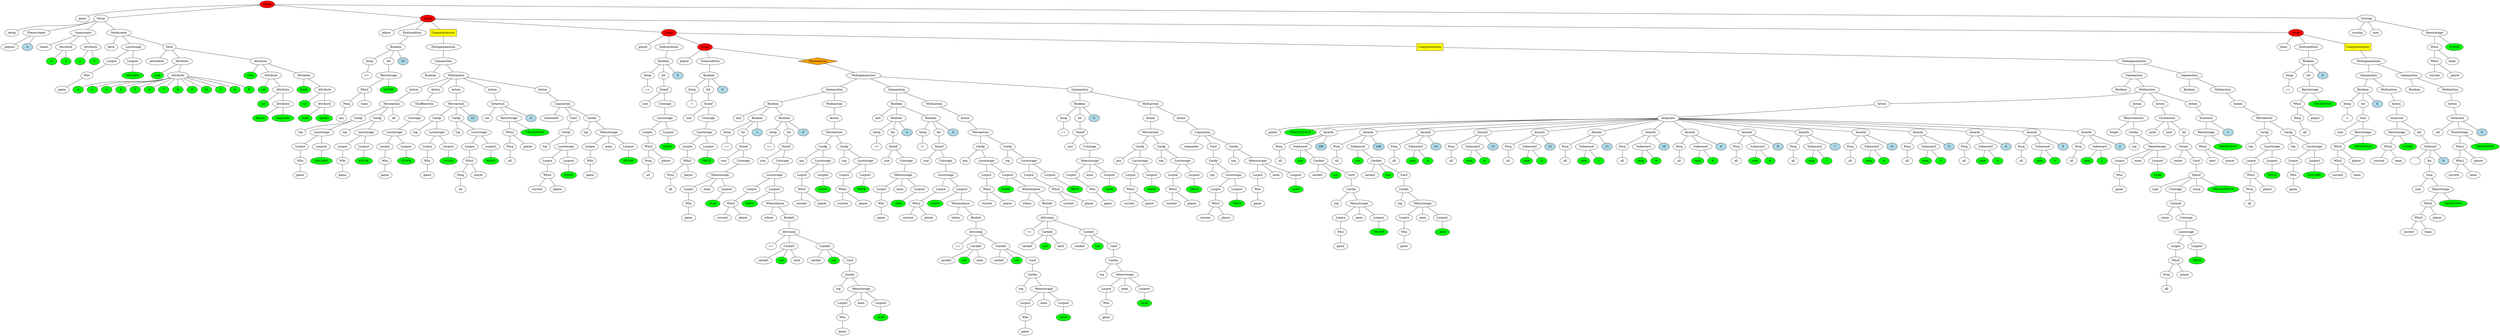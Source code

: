 graph tree{NODE0 [label="Stage" style=filled fillcolor="red"]
NODE0_1 [label="game"]
NODE0 -- NODE0_1
NODE0_2 [label="Setup" ]
NODE0_2_1 [label="setup"]
NODE0_2 -- NODE0_2_1
NODE0_2_2 [label="Playercreate" ]
NODE0_2_2_2 [label="players"]
NODE0_2_2 -- NODE0_2_2_2
NODE0_2_2_3 [label="4" style=filled fillcolor="lightblue"]
NODE0_2_2 -- NODE0_2_2_3
NODE0_2 -- NODE0_2_2
NODE0_2_4 [label="Teamcreate" ]
NODE0_2_4_1 [label="teams"]
NODE0_2_4 -- NODE0_2_4_1
NODE0_2_4_2 [label="Attribute" ]
NODE0_2_4_2_1 [fillcolor="green" style=filled label="0"]
NODE0_2_4_2 -- NODE0_2_4_2_1
NODE0_2_4_2_3 [fillcolor="green" style=filled label="2"]
NODE0_2_4_2 -- NODE0_2_4_2_3
NODE0_2_4 -- NODE0_2_4_2
NODE0_2_4_3 [label="Attribute" ]
NODE0_2_4_3_1 [fillcolor="green" style=filled label="1"]
NODE0_2_4_3 -- NODE0_2_4_3_1
NODE0_2_4_3_3 [fillcolor="green" style=filled label="3"]
NODE0_2_4_3 -- NODE0_2_4_3_3
NODE0_2_4 -- NODE0_2_4_3
NODE0_2 -- NODE0_2_4
NODE0_2_6 [label="Deckcreate" ]
NODE0_2_6_2 [label="deck"]
NODE0_2_6 -- NODE0_2_6_2
NODE0_2_6_3 [label="Locstorage" ]
NODE0_2_6_3_1 [label="Locpre" ]
NODE0_2_6_3_1_0 [label="Who" ]
NODE0_2_6_3_1_0_0 [label="game"]
NODE0_2_6_3_1_0 -- NODE0_2_6_3_1_0_0
NODE0_2_6_3_1 -- NODE0_2_6_3_1_0
NODE0_2_6_3 -- NODE0_2_6_3_1
NODE0_2_6_3_3 [label="Locpost" ]
NODE0_2_6_3_3_0 [fillcolor="green" style=filled label="DISCARD"]
NODE0_2_6_3_3 -- NODE0_2_6_3_3_0
NODE0_2_6_3 -- NODE0_2_6_3_3
NODE0_2_6 -- NODE0_2_6_3
NODE0_2_6_4 [label="Deck" ]
NODE0_2_6_4_1 [label="permdeck"]
NODE0_2_6_4 -- NODE0_2_6_4_1
NODE0_2_6_4_2 [label="Attribute" ]
NODE0_2_6_4_2_1 [fillcolor="green" style=filled label="rank"]
NODE0_2_6_4_2 -- NODE0_2_6_4_2_1
NODE0_2_6_4_2_2 [label="Attribute" ]
NODE0_2_6_4_2_2_1 [fillcolor="green" style=filled label="A"]
NODE0_2_6_4_2_2 -- NODE0_2_6_4_2_2_1
NODE0_2_6_4_2_2_3 [fillcolor="green" style=filled label="2"]
NODE0_2_6_4_2_2 -- NODE0_2_6_4_2_2_3
NODE0_2_6_4_2_2_5 [fillcolor="green" style=filled label="3"]
NODE0_2_6_4_2_2 -- NODE0_2_6_4_2_2_5
NODE0_2_6_4_2_2_7 [fillcolor="green" style=filled label="4"]
NODE0_2_6_4_2_2 -- NODE0_2_6_4_2_2_7
NODE0_2_6_4_2_2_9 [fillcolor="green" style=filled label="5"]
NODE0_2_6_4_2_2 -- NODE0_2_6_4_2_2_9
NODE0_2_6_4_2_2_11 [fillcolor="green" style=filled label="6"]
NODE0_2_6_4_2_2 -- NODE0_2_6_4_2_2_11
NODE0_2_6_4_2_2_13 [fillcolor="green" style=filled label="7"]
NODE0_2_6_4_2_2 -- NODE0_2_6_4_2_2_13
NODE0_2_6_4_2_2_15 [fillcolor="green" style=filled label="8"]
NODE0_2_6_4_2_2 -- NODE0_2_6_4_2_2_15
NODE0_2_6_4_2_2_17 [fillcolor="green" style=filled label="9"]
NODE0_2_6_4_2_2 -- NODE0_2_6_4_2_2_17
NODE0_2_6_4_2_2_19 [fillcolor="green" style=filled label="10"]
NODE0_2_6_4_2_2 -- NODE0_2_6_4_2_2_19
NODE0_2_6_4_2_2_21 [fillcolor="green" style=filled label="J"]
NODE0_2_6_4_2_2 -- NODE0_2_6_4_2_2_21
NODE0_2_6_4_2_2_23 [fillcolor="green" style=filled label="Q"]
NODE0_2_6_4_2_2 -- NODE0_2_6_4_2_2_23
NODE0_2_6_4_2_2_25 [fillcolor="green" style=filled label="K"]
NODE0_2_6_4_2_2 -- NODE0_2_6_4_2_2_25
NODE0_2_6_4_2 -- NODE0_2_6_4_2_2
NODE0_2_6_4 -- NODE0_2_6_4_2
NODE0_2_6_4_3 [label="Attribute" ]
NODE0_2_6_4_3_1 [fillcolor="green" style=filled label="color"]
NODE0_2_6_4_3 -- NODE0_2_6_4_3_1
NODE0_2_6_4_3_2 [label="Attribute" ]
NODE0_2_6_4_3_2_1 [fillcolor="green" style=filled label="red"]
NODE0_2_6_4_3_2 -- NODE0_2_6_4_3_2_1
NODE0_2_6_4_3_2_2 [label="Attribute" ]
NODE0_2_6_4_3_2_2_1 [fillcolor="green" style=filled label="suit"]
NODE0_2_6_4_3_2_2 -- NODE0_2_6_4_3_2_2_1
NODE0_2_6_4_3_2_2_2 [label="Attribute" ]
NODE0_2_6_4_3_2_2_2_1 [fillcolor="green" style=filled label="hearts"]
NODE0_2_6_4_3_2_2_2 -- NODE0_2_6_4_3_2_2_2_1
NODE0_2_6_4_3_2_2_2_3 [fillcolor="green" style=filled label="diamonds"]
NODE0_2_6_4_3_2_2_2 -- NODE0_2_6_4_3_2_2_2_3
NODE0_2_6_4_3_2_2 -- NODE0_2_6_4_3_2_2_2
NODE0_2_6_4_3_2 -- NODE0_2_6_4_3_2_2
NODE0_2_6_4_3 -- NODE0_2_6_4_3_2
NODE0_2_6_4_3_3 [label="Attribute" ]
NODE0_2_6_4_3_3_1 [fillcolor="green" style=filled label="black"]
NODE0_2_6_4_3_3 -- NODE0_2_6_4_3_3_1
NODE0_2_6_4_3_3_2 [label="Attribute" ]
NODE0_2_6_4_3_3_2_1 [fillcolor="green" style=filled label="suit"]
NODE0_2_6_4_3_3_2 -- NODE0_2_6_4_3_3_2_1
NODE0_2_6_4_3_3_2_2 [label="Attribute" ]
NODE0_2_6_4_3_3_2_2_1 [fillcolor="green" style=filled label="clubs"]
NODE0_2_6_4_3_3_2_2 -- NODE0_2_6_4_3_3_2_2_1
NODE0_2_6_4_3_3_2_2_3 [fillcolor="green" style=filled label="spades"]
NODE0_2_6_4_3_3_2_2 -- NODE0_2_6_4_3_3_2_2_3
NODE0_2_6_4_3_3_2 -- NODE0_2_6_4_3_3_2_2
NODE0_2_6_4_3_3 -- NODE0_2_6_4_3_3_2
NODE0_2_6_4_3 -- NODE0_2_6_4_3_3
NODE0_2_6_4 -- NODE0_2_6_4_3
NODE0_2_6 -- NODE0_2_6_4
NODE0_2 -- NODE0_2_6
NODE0 -- NODE0_2
NODE0_3 [label="Stage"  style=filled fillcolor="red"]
NODE0_3_2 [label="player"]
NODE0_3 -- NODE0_3_2
NODE0_3_3 [label="Endcondition" ]
NODE0_3_3_2 [label="Boolean" ]
NODE0_3_3_2_1 [label="Intop" ]
NODE0_3_3_2_1_0 [label=">="]
NODE0_3_3_2_1 -- NODE0_3_3_2_1_0
NODE0_3_3_2 -- NODE0_3_3_2_1
NODE0_3_3_2_2 [label="Int" ]
NODE0_3_3_2_2_0 [label="Rawstorage" ]
NODE0_3_3_2_2_0_1 [label="Who2" ]
NODE0_3_3_2_2_0_1_1 [label="Posq" ]
NODE0_3_3_2_2_0_1_1_0 [label="any"]
NODE0_3_3_2_2_0_1_1 -- NODE0_3_3_2_2_0_1_1_0
NODE0_3_3_2_2_0_1 -- NODE0_3_3_2_2_0_1_1
NODE0_3_3_2_2_0_1_2 [label="team"]
NODE0_3_3_2_2_0_1 -- NODE0_3_3_2_2_0_1_2
NODE0_3_3_2_2_0 -- NODE0_3_3_2_2_0_1
NODE0_3_3_2_2_0_3 [fillcolor="green" style=filled label="SCORE"]
NODE0_3_3_2_2_0 -- NODE0_3_3_2_2_0_3
NODE0_3_3_2_2 -- NODE0_3_3_2_2_0
NODE0_3_3_2 -- NODE0_3_3_2_2
NODE0_3_3_2_3 [label="10" style=filled fillcolor="lightblue"]
NODE0_3_3_2 -- NODE0_3_3_2_3
NODE0_3_3 -- NODE0_3_3_2
NODE0_3 -- NODE0_3_3
NODE0_3_4 [label="Computermoves"  style=filled shape=box fillcolor="yellow"]
NODE0_3_4_2 [label="Multigameaction" ]
NODE0_3_4_2_0 [label="Gameaction" ]
NODE0_3_4_2_0_1 [label="Boolean" ]
NODE0_3_4_2_0 -- NODE0_3_4_2_0_1
NODE0_3_4_2_0_2 [label="Multiaction" ]
NODE0_3_4_2_0_2_0 [label="Action" ]
NODE0_3_4_2_0_2_0_1 [label="Moveaction" ]
NODE0_3_4_2_0_2_0_1_1 [label="Cardp" ]
NODE0_3_4_2_0_2_0_1_1_1 [label="top"]
NODE0_3_4_2_0_2_0_1_1 -- NODE0_3_4_2_0_2_0_1_1_1
NODE0_3_4_2_0_2_0_1_1_2 [label="Locstorage" ]
NODE0_3_4_2_0_2_0_1_1_2_1 [label="Locpre" ]
NODE0_3_4_2_0_2_0_1_1_2_1_0 [label="Who" ]
NODE0_3_4_2_0_2_0_1_1_2_1_0_0 [label="game"]
NODE0_3_4_2_0_2_0_1_1_2_1_0 -- NODE0_3_4_2_0_2_0_1_1_2_1_0_0
NODE0_3_4_2_0_2_0_1_1_2_1 -- NODE0_3_4_2_0_2_0_1_1_2_1_0
NODE0_3_4_2_0_2_0_1_1_2 -- NODE0_3_4_2_0_2_0_1_1_2_1
NODE0_3_4_2_0_2_0_1_1_2_3 [label="Locpost" ]
NODE0_3_4_2_0_2_0_1_1_2_3_0 [fillcolor="green" style=filled label="DISCARD"]
NODE0_3_4_2_0_2_0_1_1_2_3 -- NODE0_3_4_2_0_2_0_1_1_2_3_0
NODE0_3_4_2_0_2_0_1_1_2 -- NODE0_3_4_2_0_2_0_1_1_2_3
NODE0_3_4_2_0_2_0_1_1 -- NODE0_3_4_2_0_2_0_1_1_2
NODE0_3_4_2_0_2_0_1 -- NODE0_3_4_2_0_2_0_1_1
NODE0_3_4_2_0_2_0_1_2 [label="Cardp" ]
NODE0_3_4_2_0_2_0_1_2_1 [label="top"]
NODE0_3_4_2_0_2_0_1_2 -- NODE0_3_4_2_0_2_0_1_2_1
NODE0_3_4_2_0_2_0_1_2_2 [label="Locstorage" ]
NODE0_3_4_2_0_2_0_1_2_2_1 [label="Locpre" ]
NODE0_3_4_2_0_2_0_1_2_2_1_0 [label="Who" ]
NODE0_3_4_2_0_2_0_1_2_2_1_0_0 [label="game"]
NODE0_3_4_2_0_2_0_1_2_2_1_0 -- NODE0_3_4_2_0_2_0_1_2_2_1_0_0
NODE0_3_4_2_0_2_0_1_2_2_1 -- NODE0_3_4_2_0_2_0_1_2_2_1_0
NODE0_3_4_2_0_2_0_1_2_2 -- NODE0_3_4_2_0_2_0_1_2_2_1
NODE0_3_4_2_0_2_0_1_2_2_3 [label="Locpost" ]
NODE0_3_4_2_0_2_0_1_2_2_3_0 [fillcolor="green" style=filled label="STOCK"]
NODE0_3_4_2_0_2_0_1_2_2_3 -- NODE0_3_4_2_0_2_0_1_2_2_3_0
NODE0_3_4_2_0_2_0_1_2_2 -- NODE0_3_4_2_0_2_0_1_2_2_3
NODE0_3_4_2_0_2_0_1_2 -- NODE0_3_4_2_0_2_0_1_2_2
NODE0_3_4_2_0_2_0_1 -- NODE0_3_4_2_0_2_0_1_2
NODE0_3_4_2_0_2_0_1_3 [label="all"]
NODE0_3_4_2_0_2_0_1 -- NODE0_3_4_2_0_2_0_1_3
NODE0_3_4_2_0_2_0 -- NODE0_3_4_2_0_2_0_1
NODE0_3_4_2_0_2 -- NODE0_3_4_2_0_2_0
NODE0_3_4_2_0_2_1 [label="Action" ]
NODE0_3_4_2_0_2_1_1 [label="Shuffleaction" ]
NODE0_3_4_2_0_2_1_1_1 [label="Cstorage" ]
NODE0_3_4_2_0_2_1_1_1_0 [label="Locstorage" ]
NODE0_3_4_2_0_2_1_1_1_0_1 [label="Locpre" ]
NODE0_3_4_2_0_2_1_1_1_0_1_0 [label="Who" ]
NODE0_3_4_2_0_2_1_1_1_0_1_0_0 [label="game"]
NODE0_3_4_2_0_2_1_1_1_0_1_0 -- NODE0_3_4_2_0_2_1_1_1_0_1_0_0
NODE0_3_4_2_0_2_1_1_1_0_1 -- NODE0_3_4_2_0_2_1_1_1_0_1_0
NODE0_3_4_2_0_2_1_1_1_0 -- NODE0_3_4_2_0_2_1_1_1_0_1
NODE0_3_4_2_0_2_1_1_1_0_3 [label="Locpost" ]
NODE0_3_4_2_0_2_1_1_1_0_3_0 [fillcolor="green" style=filled label="STOCK"]
NODE0_3_4_2_0_2_1_1_1_0_3 -- NODE0_3_4_2_0_2_1_1_1_0_3_0
NODE0_3_4_2_0_2_1_1_1_0 -- NODE0_3_4_2_0_2_1_1_1_0_3
NODE0_3_4_2_0_2_1_1_1 -- NODE0_3_4_2_0_2_1_1_1_0
NODE0_3_4_2_0_2_1_1 -- NODE0_3_4_2_0_2_1_1_1
NODE0_3_4_2_0_2_1 -- NODE0_3_4_2_0_2_1_1
NODE0_3_4_2_0_2 -- NODE0_3_4_2_0_2_1
NODE0_3_4_2_0_2_2 [label="Action" ]
NODE0_3_4_2_0_2_2_1 [label="Moveaction" ]
NODE0_3_4_2_0_2_2_1_1 [label="Cardp" ]
NODE0_3_4_2_0_2_2_1_1_1 [label="top"]
NODE0_3_4_2_0_2_2_1_1 -- NODE0_3_4_2_0_2_2_1_1_1
NODE0_3_4_2_0_2_2_1_1_2 [label="Locstorage" ]
NODE0_3_4_2_0_2_2_1_1_2_1 [label="Locpre" ]
NODE0_3_4_2_0_2_2_1_1_2_1_0 [label="Who" ]
NODE0_3_4_2_0_2_2_1_1_2_1_0_0 [label="game"]
NODE0_3_4_2_0_2_2_1_1_2_1_0 -- NODE0_3_4_2_0_2_2_1_1_2_1_0_0
NODE0_3_4_2_0_2_2_1_1_2_1 -- NODE0_3_4_2_0_2_2_1_1_2_1_0
NODE0_3_4_2_0_2_2_1_1_2 -- NODE0_3_4_2_0_2_2_1_1_2_1
NODE0_3_4_2_0_2_2_1_1_2_3 [label="Locpost" ]
NODE0_3_4_2_0_2_2_1_1_2_3_0 [fillcolor="green" style=filled label="STOCK"]
NODE0_3_4_2_0_2_2_1_1_2_3 -- NODE0_3_4_2_0_2_2_1_1_2_3_0
NODE0_3_4_2_0_2_2_1_1_2 -- NODE0_3_4_2_0_2_2_1_1_2_3
NODE0_3_4_2_0_2_2_1_1 -- NODE0_3_4_2_0_2_2_1_1_2
NODE0_3_4_2_0_2_2_1 -- NODE0_3_4_2_0_2_2_1_1
NODE0_3_4_2_0_2_2_1_2 [label="Cardp" ]
NODE0_3_4_2_0_2_2_1_2_1 [label="top"]
NODE0_3_4_2_0_2_2_1_2 -- NODE0_3_4_2_0_2_2_1_2_1
NODE0_3_4_2_0_2_2_1_2_2 [label="Locstorage" ]
NODE0_3_4_2_0_2_2_1_2_2_1 [label="Locpre" ]
NODE0_3_4_2_0_2_2_1_2_2_1_0 [label="Who2" ]
NODE0_3_4_2_0_2_2_1_2_2_1_0_1 [label="Posq" ]
NODE0_3_4_2_0_2_2_1_2_2_1_0_1_0 [label="all"]
NODE0_3_4_2_0_2_2_1_2_2_1_0_1 -- NODE0_3_4_2_0_2_2_1_2_2_1_0_1_0
NODE0_3_4_2_0_2_2_1_2_2_1_0 -- NODE0_3_4_2_0_2_2_1_2_2_1_0_1
NODE0_3_4_2_0_2_2_1_2_2_1_0_2 [label="player"]
NODE0_3_4_2_0_2_2_1_2_2_1_0 -- NODE0_3_4_2_0_2_2_1_2_2_1_0_2
NODE0_3_4_2_0_2_2_1_2_2_1 -- NODE0_3_4_2_0_2_2_1_2_2_1_0
NODE0_3_4_2_0_2_2_1_2_2 -- NODE0_3_4_2_0_2_2_1_2_2_1
NODE0_3_4_2_0_2_2_1_2_2_3 [label="Locpost" ]
NODE0_3_4_2_0_2_2_1_2_2_3_0 [fillcolor="green" style=filled label="HAND"]
NODE0_3_4_2_0_2_2_1_2_2_3 -- NODE0_3_4_2_0_2_2_1_2_2_3_0
NODE0_3_4_2_0_2_2_1_2_2 -- NODE0_3_4_2_0_2_2_1_2_2_3
NODE0_3_4_2_0_2_2_1_2 -- NODE0_3_4_2_0_2_2_1_2_2
NODE0_3_4_2_0_2_2_1 -- NODE0_3_4_2_0_2_2_1_2
NODE0_3_4_2_0_2_2_1_3 [label="13" style=filled fillcolor="lightblue"]
NODE0_3_4_2_0_2_2_1 -- NODE0_3_4_2_0_2_2_1_3
NODE0_3_4_2_0_2_2 -- NODE0_3_4_2_0_2_2_1
NODE0_3_4_2_0_2 -- NODE0_3_4_2_0_2_2
NODE0_3_4_2_0_2_3 [label="Action" ]
NODE0_3_4_2_0_2_3_1 [label="Setaction" ]
NODE0_3_4_2_0_2_3_1_0 [label="set"]
NODE0_3_4_2_0_2_3_1 -- NODE0_3_4_2_0_2_3_1_0
NODE0_3_4_2_0_2_3_1_1 [label="Rawstorage" ]
NODE0_3_4_2_0_2_3_1_1_1 [label="Who2" ]
NODE0_3_4_2_0_2_3_1_1_1_1 [label="Posq" ]
NODE0_3_4_2_0_2_3_1_1_1_1_0 [label="all"]
NODE0_3_4_2_0_2_3_1_1_1_1 -- NODE0_3_4_2_0_2_3_1_1_1_1_0
NODE0_3_4_2_0_2_3_1_1_1 -- NODE0_3_4_2_0_2_3_1_1_1_1
NODE0_3_4_2_0_2_3_1_1_1_2 [label="player"]
NODE0_3_4_2_0_2_3_1_1_1 -- NODE0_3_4_2_0_2_3_1_1_1_2
NODE0_3_4_2_0_2_3_1_1 -- NODE0_3_4_2_0_2_3_1_1_1
NODE0_3_4_2_0_2_3_1_1_3 [fillcolor="green" style=filled label="TRICKSWON"]
NODE0_3_4_2_0_2_3_1_1 -- NODE0_3_4_2_0_2_3_1_1_3
NODE0_3_4_2_0_2_3_1 -- NODE0_3_4_2_0_2_3_1_1
NODE0_3_4_2_0_2_3_1_2 [label="0" style=filled fillcolor="lightblue"]
NODE0_3_4_2_0_2_3_1 -- NODE0_3_4_2_0_2_3_1_2
NODE0_3_4_2_0_2_3 -- NODE0_3_4_2_0_2_3_1
NODE0_3_4_2_0_2 -- NODE0_3_4_2_0_2_3
NODE0_3_4_2_0_2_4 [label="Action" ]
NODE0_3_4_2_0_2_4_1 [label="Copyaction" ]
NODE0_3_4_2_0_2_4_1_0 [label="remember"]
NODE0_3_4_2_0_2_4_1 -- NODE0_3_4_2_0_2_4_1_0
NODE0_3_4_2_0_2_4_1_1 [label="Card" ]
NODE0_3_4_2_0_2_4_1_1_0 [label="Cardp" ]
NODE0_3_4_2_0_2_4_1_1_0_1 [label="top"]
NODE0_3_4_2_0_2_4_1_1_0 -- NODE0_3_4_2_0_2_4_1_1_0_1
NODE0_3_4_2_0_2_4_1_1_0_2 [label="Locstorage" ]
NODE0_3_4_2_0_2_4_1_1_0_2_1 [label="Locpre" ]
NODE0_3_4_2_0_2_4_1_1_0_2_1_0 [label="Who2" ]
NODE0_3_4_2_0_2_4_1_1_0_2_1_0_1 [label="current"]
NODE0_3_4_2_0_2_4_1_1_0_2_1_0 -- NODE0_3_4_2_0_2_4_1_1_0_2_1_0_1
NODE0_3_4_2_0_2_4_1_1_0_2_1_0_2 [label="player"]
NODE0_3_4_2_0_2_4_1_1_0_2_1_0 -- NODE0_3_4_2_0_2_4_1_1_0_2_1_0_2
NODE0_3_4_2_0_2_4_1_1_0_2_1 -- NODE0_3_4_2_0_2_4_1_1_0_2_1_0
NODE0_3_4_2_0_2_4_1_1_0_2 -- NODE0_3_4_2_0_2_4_1_1_0_2_1
NODE0_3_4_2_0_2_4_1_1_0_2_3 [label="Locpost" ]
NODE0_3_4_2_0_2_4_1_1_0_2_3_0 [fillcolor="green" style=filled label="HAND"]
NODE0_3_4_2_0_2_4_1_1_0_2_3 -- NODE0_3_4_2_0_2_4_1_1_0_2_3_0
NODE0_3_4_2_0_2_4_1_1_0_2 -- NODE0_3_4_2_0_2_4_1_1_0_2_3
NODE0_3_4_2_0_2_4_1_1_0 -- NODE0_3_4_2_0_2_4_1_1_0_2
NODE0_3_4_2_0_2_4_1_1 -- NODE0_3_4_2_0_2_4_1_1_0
NODE0_3_4_2_0_2_4_1 -- NODE0_3_4_2_0_2_4_1_1
NODE0_3_4_2_0_2_4_1_2 [label="Cardm" ]
NODE0_3_4_2_0_2_4_1_2_1 [label="top"]
NODE0_3_4_2_0_2_4_1_2 -- NODE0_3_4_2_0_2_4_1_2_1
NODE0_3_4_2_0_2_4_1_2_2 [label="Memstorage" ]
NODE0_3_4_2_0_2_4_1_2_2_1 [label="Locpre" ]
NODE0_3_4_2_0_2_4_1_2_2_1_0 [label="Who" ]
NODE0_3_4_2_0_2_4_1_2_2_1_0_0 [label="game"]
NODE0_3_4_2_0_2_4_1_2_2_1_0 -- NODE0_3_4_2_0_2_4_1_2_2_1_0_0
NODE0_3_4_2_0_2_4_1_2_2_1 -- NODE0_3_4_2_0_2_4_1_2_2_1_0
NODE0_3_4_2_0_2_4_1_2_2 -- NODE0_3_4_2_0_2_4_1_2_2_1
NODE0_3_4_2_0_2_4_1_2_2_2 [label="mem"]
NODE0_3_4_2_0_2_4_1_2_2 -- NODE0_3_4_2_0_2_4_1_2_2_2
NODE0_3_4_2_0_2_4_1_2_2_3 [label="Locpost" ]
NODE0_3_4_2_0_2_4_1_2_2_3_0 [fillcolor="green" style=filled label="TRUMP"]
NODE0_3_4_2_0_2_4_1_2_2_3 -- NODE0_3_4_2_0_2_4_1_2_2_3_0
NODE0_3_4_2_0_2_4_1_2_2 -- NODE0_3_4_2_0_2_4_1_2_2_3
NODE0_3_4_2_0_2_4_1_2 -- NODE0_3_4_2_0_2_4_1_2_2
NODE0_3_4_2_0_2_4_1 -- NODE0_3_4_2_0_2_4_1_2
NODE0_3_4_2_0_2_4 -- NODE0_3_4_2_0_2_4_1
NODE0_3_4_2_0_2 -- NODE0_3_4_2_0_2_4
NODE0_3_4_2_0 -- NODE0_3_4_2_0_2
NODE0_3_4_2 -- NODE0_3_4_2_0
NODE0_3_4 -- NODE0_3_4_2
NODE0_3 -- NODE0_3_4
NODE0_3_5 [label="Stage"  style=filled fillcolor="red"]
NODE0_3_5_2 [label="player"]
NODE0_3_5 -- NODE0_3_5_2
NODE0_3_5_3 [label="Endcondition" ]
NODE0_3_5_3_2 [label="Boolean" ]
NODE0_3_5_3_2_1 [label="Intop" ]
NODE0_3_5_3_2_1_0 [label="=="]
NODE0_3_5_3_2_1 -- NODE0_3_5_3_2_1_0
NODE0_3_5_3_2 -- NODE0_3_5_3_2_1
NODE0_3_5_3_2_2 [label="Int" ]
NODE0_3_5_3_2_2_0 [label="Sizeof" ]
NODE0_3_5_3_2_2_0_1 [label="size"]
NODE0_3_5_3_2_2_0 -- NODE0_3_5_3_2_2_0_1
NODE0_3_5_3_2_2_0_2 [label="Cstorage" ]
NODE0_3_5_3_2_2_0_2_0 [label="Locstorage" ]
NODE0_3_5_3_2_2_0_2_0_1 [label="Locpre" ]
NODE0_3_5_3_2_2_0_2_0_1_0 [label="Who2" ]
NODE0_3_5_3_2_2_0_2_0_1_0_1 [label="Posq" ]
NODE0_3_5_3_2_2_0_2_0_1_0_1_0 [label="all"]
NODE0_3_5_3_2_2_0_2_0_1_0_1 -- NODE0_3_5_3_2_2_0_2_0_1_0_1_0
NODE0_3_5_3_2_2_0_2_0_1_0 -- NODE0_3_5_3_2_2_0_2_0_1_0_1
NODE0_3_5_3_2_2_0_2_0_1_0_2 [label="player"]
NODE0_3_5_3_2_2_0_2_0_1_0 -- NODE0_3_5_3_2_2_0_2_0_1_0_2
NODE0_3_5_3_2_2_0_2_0_1 -- NODE0_3_5_3_2_2_0_2_0_1_0
NODE0_3_5_3_2_2_0_2_0 -- NODE0_3_5_3_2_2_0_2_0_1
NODE0_3_5_3_2_2_0_2_0_3 [label="Locpost" ]
NODE0_3_5_3_2_2_0_2_0_3_0 [fillcolor="green" style=filled label="HAND"]
NODE0_3_5_3_2_2_0_2_0_3 -- NODE0_3_5_3_2_2_0_2_0_3_0
NODE0_3_5_3_2_2_0_2_0 -- NODE0_3_5_3_2_2_0_2_0_3
NODE0_3_5_3_2_2_0_2 -- NODE0_3_5_3_2_2_0_2_0
NODE0_3_5_3_2_2_0 -- NODE0_3_5_3_2_2_0_2
NODE0_3_5_3_2_2 -- NODE0_3_5_3_2_2_0
NODE0_3_5_3_2 -- NODE0_3_5_3_2_2
NODE0_3_5_3_2_3 [label="0" style=filled fillcolor="lightblue"]
NODE0_3_5_3_2 -- NODE0_3_5_3_2_3
NODE0_3_5_3 -- NODE0_3_5_3_2
NODE0_3_5 -- NODE0_3_5_3
NODE0_3_5_4 [label="Stage"  style=filled fillcolor="red"]
NODE0_3_5_4_2 [label="player"]
NODE0_3_5_4 -- NODE0_3_5_4_2
NODE0_3_5_4_3 [label="Endcondition" ]
NODE0_3_5_4_3_2 [label="Boolean" ]
NODE0_3_5_4_3_2_1 [label="Intop" ]
NODE0_3_5_4_3_2_1_0 [label=">"]
NODE0_3_5_4_3_2_1 -- NODE0_3_5_4_3_2_1_0
NODE0_3_5_4_3_2 -- NODE0_3_5_4_3_2_1
NODE0_3_5_4_3_2_2 [label="Int" ]
NODE0_3_5_4_3_2_2_0 [label="Sizeof" ]
NODE0_3_5_4_3_2_2_0_1 [label="size"]
NODE0_3_5_4_3_2_2_0 -- NODE0_3_5_4_3_2_2_0_1
NODE0_3_5_4_3_2_2_0_2 [label="Cstorage" ]
NODE0_3_5_4_3_2_2_0_2_0 [label="Locstorage" ]
NODE0_3_5_4_3_2_2_0_2_0_1 [label="Locpre" ]
NODE0_3_5_4_3_2_2_0_2_0_1_0 [label="Who2" ]
NODE0_3_5_4_3_2_2_0_2_0_1_0_1 [label="Posq" ]
NODE0_3_5_4_3_2_2_0_2_0_1_0_1_0 [label="all"]
NODE0_3_5_4_3_2_2_0_2_0_1_0_1 -- NODE0_3_5_4_3_2_2_0_2_0_1_0_1_0
NODE0_3_5_4_3_2_2_0_2_0_1_0 -- NODE0_3_5_4_3_2_2_0_2_0_1_0_1
NODE0_3_5_4_3_2_2_0_2_0_1_0_2 [label="player"]
NODE0_3_5_4_3_2_2_0_2_0_1_0 -- NODE0_3_5_4_3_2_2_0_2_0_1_0_2
NODE0_3_5_4_3_2_2_0_2_0_1 -- NODE0_3_5_4_3_2_2_0_2_0_1_0
NODE0_3_5_4_3_2_2_0_2_0 -- NODE0_3_5_4_3_2_2_0_2_0_1
NODE0_3_5_4_3_2_2_0_2_0_3 [label="Locpost" ]
NODE0_3_5_4_3_2_2_0_2_0_3_0 [fillcolor="green" style=filled label="TRICK"]
NODE0_3_5_4_3_2_2_0_2_0_3 -- NODE0_3_5_4_3_2_2_0_2_0_3_0
NODE0_3_5_4_3_2_2_0_2_0 -- NODE0_3_5_4_3_2_2_0_2_0_3
NODE0_3_5_4_3_2_2_0_2 -- NODE0_3_5_4_3_2_2_0_2_0
NODE0_3_5_4_3_2_2_0 -- NODE0_3_5_4_3_2_2_0_2
NODE0_3_5_4_3_2_2 -- NODE0_3_5_4_3_2_2_0
NODE0_3_5_4_3_2 -- NODE0_3_5_4_3_2_2
NODE0_3_5_4_3_2_3 [label="0" style=filled fillcolor="lightblue"]
NODE0_3_5_4_3_2 -- NODE0_3_5_4_3_2_3
NODE0_3_5_4_3 -- NODE0_3_5_4_3_2
NODE0_3_5_4 -- NODE0_3_5_4_3
NODE0_3_5_4_4 [label="Playermoves"  style=filled shape=diamond fillcolor="orange"]
NODE0_3_5_4_4_2 [label="Multigameaction" ]
NODE0_3_5_4_4_2_0 [label="Gameaction" ]
NODE0_3_5_4_4_2_0_1 [label="Boolean" ]
NODE0_3_5_4_4_2_0_1_1 [label="and"]
NODE0_3_5_4_4_2_0_1 -- NODE0_3_5_4_4_2_0_1_1
NODE0_3_5_4_4_2_0_1_2 [label="Boolean" ]
NODE0_3_5_4_4_2_0_1_2_1 [label="Intop" ]
NODE0_3_5_4_4_2_0_1_2_1_0 [label="=="]
NODE0_3_5_4_4_2_0_1_2_1 -- NODE0_3_5_4_4_2_0_1_2_1_0
NODE0_3_5_4_4_2_0_1_2 -- NODE0_3_5_4_4_2_0_1_2_1
NODE0_3_5_4_4_2_0_1_2_2 [label="Int" ]
NODE0_3_5_4_4_2_0_1_2_2_0 [label="Sizeof" ]
NODE0_3_5_4_4_2_0_1_2_2_0_1 [label="size"]
NODE0_3_5_4_4_2_0_1_2_2_0 -- NODE0_3_5_4_4_2_0_1_2_2_0_1
NODE0_3_5_4_4_2_0_1_2_2_0_2 [label="Cstorage" ]
NODE0_3_5_4_4_2_0_1_2_2_0_2_0 [label="Memstorage" ]
NODE0_3_5_4_4_2_0_1_2_2_0_2_0_1 [label="Locpre" ]
NODE0_3_5_4_4_2_0_1_2_2_0_2_0_1_0 [label="Who" ]
NODE0_3_5_4_4_2_0_1_2_2_0_2_0_1_0_0 [label="game"]
NODE0_3_5_4_4_2_0_1_2_2_0_2_0_1_0 -- NODE0_3_5_4_4_2_0_1_2_2_0_2_0_1_0_0
NODE0_3_5_4_4_2_0_1_2_2_0_2_0_1 -- NODE0_3_5_4_4_2_0_1_2_2_0_2_0_1_0
NODE0_3_5_4_4_2_0_1_2_2_0_2_0 -- NODE0_3_5_4_4_2_0_1_2_2_0_2_0_1
NODE0_3_5_4_4_2_0_1_2_2_0_2_0_2 [label="mem"]
NODE0_3_5_4_4_2_0_1_2_2_0_2_0 -- NODE0_3_5_4_4_2_0_1_2_2_0_2_0_2
NODE0_3_5_4_4_2_0_1_2_2_0_2_0_3 [label="Locpost" ]
NODE0_3_5_4_4_2_0_1_2_2_0_2_0_3_0 [fillcolor="green" style=filled label="LEAD"]
NODE0_3_5_4_4_2_0_1_2_2_0_2_0_3 -- NODE0_3_5_4_4_2_0_1_2_2_0_2_0_3_0
NODE0_3_5_4_4_2_0_1_2_2_0_2_0 -- NODE0_3_5_4_4_2_0_1_2_2_0_2_0_3
NODE0_3_5_4_4_2_0_1_2_2_0_2 -- NODE0_3_5_4_4_2_0_1_2_2_0_2_0
NODE0_3_5_4_4_2_0_1_2_2_0 -- NODE0_3_5_4_4_2_0_1_2_2_0_2
NODE0_3_5_4_4_2_0_1_2_2 -- NODE0_3_5_4_4_2_0_1_2_2_0
NODE0_3_5_4_4_2_0_1_2 -- NODE0_3_5_4_4_2_0_1_2_2
NODE0_3_5_4_4_2_0_1_2_3 [label="1" style=filled fillcolor="lightblue"]
NODE0_3_5_4_4_2_0_1_2 -- NODE0_3_5_4_4_2_0_1_2_3
NODE0_3_5_4_4_2_0_1 -- NODE0_3_5_4_4_2_0_1_2
NODE0_3_5_4_4_2_0_1_3 [label="Boolean" ]
NODE0_3_5_4_4_2_0_1_3_1 [label="Intop" ]
NODE0_3_5_4_4_2_0_1_3_1_0 [label="=="]
NODE0_3_5_4_4_2_0_1_3_1 -- NODE0_3_5_4_4_2_0_1_3_1_0
NODE0_3_5_4_4_2_0_1_3 -- NODE0_3_5_4_4_2_0_1_3_1
NODE0_3_5_4_4_2_0_1_3_2 [label="Int" ]
NODE0_3_5_4_4_2_0_1_3_2_0 [label="Sizeof" ]
NODE0_3_5_4_4_2_0_1_3_2_0_1 [label="size"]
NODE0_3_5_4_4_2_0_1_3_2_0 -- NODE0_3_5_4_4_2_0_1_3_2_0_1
NODE0_3_5_4_4_2_0_1_3_2_0_2 [label="Cstorage" ]
NODE0_3_5_4_4_2_0_1_3_2_0_2_0 [label="Locstorage" ]
NODE0_3_5_4_4_2_0_1_3_2_0_2_0_1 [label="Locpre" ]
NODE0_3_5_4_4_2_0_1_3_2_0_2_0_1_0 [label="Who2" ]
NODE0_3_5_4_4_2_0_1_3_2_0_2_0_1_0_1 [label="current"]
NODE0_3_5_4_4_2_0_1_3_2_0_2_0_1_0 -- NODE0_3_5_4_4_2_0_1_3_2_0_2_0_1_0_1
NODE0_3_5_4_4_2_0_1_3_2_0_2_0_1_0_2 [label="player"]
NODE0_3_5_4_4_2_0_1_3_2_0_2_0_1_0 -- NODE0_3_5_4_4_2_0_1_3_2_0_2_0_1_0_2
NODE0_3_5_4_4_2_0_1_3_2_0_2_0_1 -- NODE0_3_5_4_4_2_0_1_3_2_0_2_0_1_0
NODE0_3_5_4_4_2_0_1_3_2_0_2_0 -- NODE0_3_5_4_4_2_0_1_3_2_0_2_0_1
NODE0_3_5_4_4_2_0_1_3_2_0_2_0_3 [label="Locpost" ]
NODE0_3_5_4_4_2_0_1_3_2_0_2_0_3_0 [fillcolor="green" style=filled label="HAND"]
NODE0_3_5_4_4_2_0_1_3_2_0_2_0_3 -- NODE0_3_5_4_4_2_0_1_3_2_0_2_0_3_0
NODE0_3_5_4_4_2_0_1_3_2_0_2_0_3_1 [label="Whereclause" ]
NODE0_3_5_4_4_2_0_1_3_2_0_2_0_3_1_0 [label="where"]
NODE0_3_5_4_4_2_0_1_3_2_0_2_0_3_1 -- NODE0_3_5_4_4_2_0_1_3_2_0_2_0_3_1_0
NODE0_3_5_4_4_2_0_1_3_2_0_2_0_3_1_1 [label="Boolatt" ]
NODE0_3_5_4_4_2_0_1_3_2_0_2_0_3_1_1_1 [label="Attrcomp" ]
NODE0_3_5_4_4_2_0_1_3_2_0_2_0_3_1_1_1_0 [label="=="]
NODE0_3_5_4_4_2_0_1_3_2_0_2_0_3_1_1_1 -- NODE0_3_5_4_4_2_0_1_3_2_0_2_0_3_1_1_1_0
NODE0_3_5_4_4_2_0_1_3_2_0_2_0_3_1_1_1_1 [label="Cardatt" ]
NODE0_3_5_4_4_2_0_1_3_2_0_2_0_3_1_1_1_1_1 [label="cardatt"]
NODE0_3_5_4_4_2_0_1_3_2_0_2_0_3_1_1_1_1 -- NODE0_3_5_4_4_2_0_1_3_2_0_2_0_3_1_1_1_1_1
NODE0_3_5_4_4_2_0_1_3_2_0_2_0_3_1_1_1_1_2 [fillcolor="green" style=filled label="suit"]
NODE0_3_5_4_4_2_0_1_3_2_0_2_0_3_1_1_1_1 -- NODE0_3_5_4_4_2_0_1_3_2_0_2_0_3_1_1_1_1_2
NODE0_3_5_4_4_2_0_1_3_2_0_2_0_3_1_1_1_1_3 [label="each"]
NODE0_3_5_4_4_2_0_1_3_2_0_2_0_3_1_1_1_1 -- NODE0_3_5_4_4_2_0_1_3_2_0_2_0_3_1_1_1_1_3
NODE0_3_5_4_4_2_0_1_3_2_0_2_0_3_1_1_1 -- NODE0_3_5_4_4_2_0_1_3_2_0_2_0_3_1_1_1_1
NODE0_3_5_4_4_2_0_1_3_2_0_2_0_3_1_1_1_2 [label="Cardatt" ]
NODE0_3_5_4_4_2_0_1_3_2_0_2_0_3_1_1_1_2_1 [label="cardatt"]
NODE0_3_5_4_4_2_0_1_3_2_0_2_0_3_1_1_1_2 -- NODE0_3_5_4_4_2_0_1_3_2_0_2_0_3_1_1_1_2_1
NODE0_3_5_4_4_2_0_1_3_2_0_2_0_3_1_1_1_2_2 [fillcolor="green" style=filled label="suit"]
NODE0_3_5_4_4_2_0_1_3_2_0_2_0_3_1_1_1_2 -- NODE0_3_5_4_4_2_0_1_3_2_0_2_0_3_1_1_1_2_2
NODE0_3_5_4_4_2_0_1_3_2_0_2_0_3_1_1_1_2_3 [label="Card" ]
NODE0_3_5_4_4_2_0_1_3_2_0_2_0_3_1_1_1_2_3_0 [label="Cardm" ]
NODE0_3_5_4_4_2_0_1_3_2_0_2_0_3_1_1_1_2_3_0_1 [label="top"]
NODE0_3_5_4_4_2_0_1_3_2_0_2_0_3_1_1_1_2_3_0 -- NODE0_3_5_4_4_2_0_1_3_2_0_2_0_3_1_1_1_2_3_0_1
NODE0_3_5_4_4_2_0_1_3_2_0_2_0_3_1_1_1_2_3_0_2 [label="Memstorage" ]
NODE0_3_5_4_4_2_0_1_3_2_0_2_0_3_1_1_1_2_3_0_2_1 [label="Locpre" ]
NODE0_3_5_4_4_2_0_1_3_2_0_2_0_3_1_1_1_2_3_0_2_1_0 [label="Who" ]
NODE0_3_5_4_4_2_0_1_3_2_0_2_0_3_1_1_1_2_3_0_2_1_0_0 [label="game"]
NODE0_3_5_4_4_2_0_1_3_2_0_2_0_3_1_1_1_2_3_0_2_1_0 -- NODE0_3_5_4_4_2_0_1_3_2_0_2_0_3_1_1_1_2_3_0_2_1_0_0
NODE0_3_5_4_4_2_0_1_3_2_0_2_0_3_1_1_1_2_3_0_2_1 -- NODE0_3_5_4_4_2_0_1_3_2_0_2_0_3_1_1_1_2_3_0_2_1_0
NODE0_3_5_4_4_2_0_1_3_2_0_2_0_3_1_1_1_2_3_0_2 -- NODE0_3_5_4_4_2_0_1_3_2_0_2_0_3_1_1_1_2_3_0_2_1
NODE0_3_5_4_4_2_0_1_3_2_0_2_0_3_1_1_1_2_3_0_2_2 [label="mem"]
NODE0_3_5_4_4_2_0_1_3_2_0_2_0_3_1_1_1_2_3_0_2 -- NODE0_3_5_4_4_2_0_1_3_2_0_2_0_3_1_1_1_2_3_0_2_2
NODE0_3_5_4_4_2_0_1_3_2_0_2_0_3_1_1_1_2_3_0_2_3 [label="Locpost" ]
NODE0_3_5_4_4_2_0_1_3_2_0_2_0_3_1_1_1_2_3_0_2_3_0 [fillcolor="green" style=filled label="LEAD"]
NODE0_3_5_4_4_2_0_1_3_2_0_2_0_3_1_1_1_2_3_0_2_3 -- NODE0_3_5_4_4_2_0_1_3_2_0_2_0_3_1_1_1_2_3_0_2_3_0
NODE0_3_5_4_4_2_0_1_3_2_0_2_0_3_1_1_1_2_3_0_2 -- NODE0_3_5_4_4_2_0_1_3_2_0_2_0_3_1_1_1_2_3_0_2_3
NODE0_3_5_4_4_2_0_1_3_2_0_2_0_3_1_1_1_2_3_0 -- NODE0_3_5_4_4_2_0_1_3_2_0_2_0_3_1_1_1_2_3_0_2
NODE0_3_5_4_4_2_0_1_3_2_0_2_0_3_1_1_1_2_3 -- NODE0_3_5_4_4_2_0_1_3_2_0_2_0_3_1_1_1_2_3_0
NODE0_3_5_4_4_2_0_1_3_2_0_2_0_3_1_1_1_2 -- NODE0_3_5_4_4_2_0_1_3_2_0_2_0_3_1_1_1_2_3
NODE0_3_5_4_4_2_0_1_3_2_0_2_0_3_1_1_1 -- NODE0_3_5_4_4_2_0_1_3_2_0_2_0_3_1_1_1_2
NODE0_3_5_4_4_2_0_1_3_2_0_2_0_3_1_1 -- NODE0_3_5_4_4_2_0_1_3_2_0_2_0_3_1_1_1
NODE0_3_5_4_4_2_0_1_3_2_0_2_0_3_1 -- NODE0_3_5_4_4_2_0_1_3_2_0_2_0_3_1_1
NODE0_3_5_4_4_2_0_1_3_2_0_2_0_3 -- NODE0_3_5_4_4_2_0_1_3_2_0_2_0_3_1
NODE0_3_5_4_4_2_0_1_3_2_0_2_0 -- NODE0_3_5_4_4_2_0_1_3_2_0_2_0_3
NODE0_3_5_4_4_2_0_1_3_2_0_2 -- NODE0_3_5_4_4_2_0_1_3_2_0_2_0
NODE0_3_5_4_4_2_0_1_3_2_0 -- NODE0_3_5_4_4_2_0_1_3_2_0_2
NODE0_3_5_4_4_2_0_1_3_2 -- NODE0_3_5_4_4_2_0_1_3_2_0
NODE0_3_5_4_4_2_0_1_3 -- NODE0_3_5_4_4_2_0_1_3_2
NODE0_3_5_4_4_2_0_1_3_3 [label="0" style=filled fillcolor="lightblue"]
NODE0_3_5_4_4_2_0_1_3 -- NODE0_3_5_4_4_2_0_1_3_3
NODE0_3_5_4_4_2_0_1 -- NODE0_3_5_4_4_2_0_1_3
NODE0_3_5_4_4_2_0 -- NODE0_3_5_4_4_2_0_1
NODE0_3_5_4_4_2_0_2 [label="Multiaction" ]
NODE0_3_5_4_4_2_0_2_0 [label="Action" ]
NODE0_3_5_4_4_2_0_2_0_1 [label="Moveaction" ]
NODE0_3_5_4_4_2_0_2_0_1_1 [label="Cardp" ]
NODE0_3_5_4_4_2_0_2_0_1_1_1 [label="any"]
NODE0_3_5_4_4_2_0_2_0_1_1 -- NODE0_3_5_4_4_2_0_2_0_1_1_1
NODE0_3_5_4_4_2_0_2_0_1_1_2 [label="Locstorage" ]
NODE0_3_5_4_4_2_0_2_0_1_1_2_1 [label="Locpre" ]
NODE0_3_5_4_4_2_0_2_0_1_1_2_1_0 [label="Who2" ]
NODE0_3_5_4_4_2_0_2_0_1_1_2_1_0_1 [label="current"]
NODE0_3_5_4_4_2_0_2_0_1_1_2_1_0 -- NODE0_3_5_4_4_2_0_2_0_1_1_2_1_0_1
NODE0_3_5_4_4_2_0_2_0_1_1_2_1_0_2 [label="player"]
NODE0_3_5_4_4_2_0_2_0_1_1_2_1_0 -- NODE0_3_5_4_4_2_0_2_0_1_1_2_1_0_2
NODE0_3_5_4_4_2_0_2_0_1_1_2_1 -- NODE0_3_5_4_4_2_0_2_0_1_1_2_1_0
NODE0_3_5_4_4_2_0_2_0_1_1_2 -- NODE0_3_5_4_4_2_0_2_0_1_1_2_1
NODE0_3_5_4_4_2_0_2_0_1_1_2_3 [label="Locpost" ]
NODE0_3_5_4_4_2_0_2_0_1_1_2_3_0 [fillcolor="green" style=filled label="HAND"]
NODE0_3_5_4_4_2_0_2_0_1_1_2_3 -- NODE0_3_5_4_4_2_0_2_0_1_1_2_3_0
NODE0_3_5_4_4_2_0_2_0_1_1_2 -- NODE0_3_5_4_4_2_0_2_0_1_1_2_3
NODE0_3_5_4_4_2_0_2_0_1_1 -- NODE0_3_5_4_4_2_0_2_0_1_1_2
NODE0_3_5_4_4_2_0_2_0_1 -- NODE0_3_5_4_4_2_0_2_0_1_1
NODE0_3_5_4_4_2_0_2_0_1_2 [label="Cardp" ]
NODE0_3_5_4_4_2_0_2_0_1_2_1 [label="top"]
NODE0_3_5_4_4_2_0_2_0_1_2 -- NODE0_3_5_4_4_2_0_2_0_1_2_1
NODE0_3_5_4_4_2_0_2_0_1_2_2 [label="Locstorage" ]
NODE0_3_5_4_4_2_0_2_0_1_2_2_1 [label="Locpre" ]
NODE0_3_5_4_4_2_0_2_0_1_2_2_1_0 [label="Who2" ]
NODE0_3_5_4_4_2_0_2_0_1_2_2_1_0_1 [label="current"]
NODE0_3_5_4_4_2_0_2_0_1_2_2_1_0 -- NODE0_3_5_4_4_2_0_2_0_1_2_2_1_0_1
NODE0_3_5_4_4_2_0_2_0_1_2_2_1_0_2 [label="player"]
NODE0_3_5_4_4_2_0_2_0_1_2_2_1_0 -- NODE0_3_5_4_4_2_0_2_0_1_2_2_1_0_2
NODE0_3_5_4_4_2_0_2_0_1_2_2_1 -- NODE0_3_5_4_4_2_0_2_0_1_2_2_1_0
NODE0_3_5_4_4_2_0_2_0_1_2_2 -- NODE0_3_5_4_4_2_0_2_0_1_2_2_1
NODE0_3_5_4_4_2_0_2_0_1_2_2_3 [label="Locpost" ]
NODE0_3_5_4_4_2_0_2_0_1_2_2_3_0 [fillcolor="green" style=filled label="TRICK"]
NODE0_3_5_4_4_2_0_2_0_1_2_2_3 -- NODE0_3_5_4_4_2_0_2_0_1_2_2_3_0
NODE0_3_5_4_4_2_0_2_0_1_2_2 -- NODE0_3_5_4_4_2_0_2_0_1_2_2_3
NODE0_3_5_4_4_2_0_2_0_1_2 -- NODE0_3_5_4_4_2_0_2_0_1_2_2
NODE0_3_5_4_4_2_0_2_0_1 -- NODE0_3_5_4_4_2_0_2_0_1_2
NODE0_3_5_4_4_2_0_2_0 -- NODE0_3_5_4_4_2_0_2_0_1
NODE0_3_5_4_4_2_0_2 -- NODE0_3_5_4_4_2_0_2_0
NODE0_3_5_4_4_2_0 -- NODE0_3_5_4_4_2_0_2
NODE0_3_5_4_4_2 -- NODE0_3_5_4_4_2_0
NODE0_3_5_4_4_2_1 [label="Gameaction" ]
NODE0_3_5_4_4_2_1_1 [label="Boolean" ]
NODE0_3_5_4_4_2_1_1_1 [label="and"]
NODE0_3_5_4_4_2_1_1 -- NODE0_3_5_4_4_2_1_1_1
NODE0_3_5_4_4_2_1_1_2 [label="Boolean" ]
NODE0_3_5_4_4_2_1_1_2_1 [label="Intop" ]
NODE0_3_5_4_4_2_1_1_2_1_0 [label="=="]
NODE0_3_5_4_4_2_1_1_2_1 -- NODE0_3_5_4_4_2_1_1_2_1_0
NODE0_3_5_4_4_2_1_1_2 -- NODE0_3_5_4_4_2_1_1_2_1
NODE0_3_5_4_4_2_1_1_2_2 [label="Int" ]
NODE0_3_5_4_4_2_1_1_2_2_0 [label="Sizeof" ]
NODE0_3_5_4_4_2_1_1_2_2_0_1 [label="size"]
NODE0_3_5_4_4_2_1_1_2_2_0 -- NODE0_3_5_4_4_2_1_1_2_2_0_1
NODE0_3_5_4_4_2_1_1_2_2_0_2 [label="Cstorage" ]
NODE0_3_5_4_4_2_1_1_2_2_0_2_0 [label="Memstorage" ]
NODE0_3_5_4_4_2_1_1_2_2_0_2_0_1 [label="Locpre" ]
NODE0_3_5_4_4_2_1_1_2_2_0_2_0_1_0 [label="Who" ]
NODE0_3_5_4_4_2_1_1_2_2_0_2_0_1_0_0 [label="game"]
NODE0_3_5_4_4_2_1_1_2_2_0_2_0_1_0 -- NODE0_3_5_4_4_2_1_1_2_2_0_2_0_1_0_0
NODE0_3_5_4_4_2_1_1_2_2_0_2_0_1 -- NODE0_3_5_4_4_2_1_1_2_2_0_2_0_1_0
NODE0_3_5_4_4_2_1_1_2_2_0_2_0 -- NODE0_3_5_4_4_2_1_1_2_2_0_2_0_1
NODE0_3_5_4_4_2_1_1_2_2_0_2_0_2 [label="mem"]
NODE0_3_5_4_4_2_1_1_2_2_0_2_0 -- NODE0_3_5_4_4_2_1_1_2_2_0_2_0_2
NODE0_3_5_4_4_2_1_1_2_2_0_2_0_3 [label="Locpost" ]
NODE0_3_5_4_4_2_1_1_2_2_0_2_0_3_0 [fillcolor="green" style=filled label="LEAD"]
NODE0_3_5_4_4_2_1_1_2_2_0_2_0_3 -- NODE0_3_5_4_4_2_1_1_2_2_0_2_0_3_0
NODE0_3_5_4_4_2_1_1_2_2_0_2_0 -- NODE0_3_5_4_4_2_1_1_2_2_0_2_0_3
NODE0_3_5_4_4_2_1_1_2_2_0_2 -- NODE0_3_5_4_4_2_1_1_2_2_0_2_0
NODE0_3_5_4_4_2_1_1_2_2_0 -- NODE0_3_5_4_4_2_1_1_2_2_0_2
NODE0_3_5_4_4_2_1_1_2_2 -- NODE0_3_5_4_4_2_1_1_2_2_0
NODE0_3_5_4_4_2_1_1_2 -- NODE0_3_5_4_4_2_1_1_2_2
NODE0_3_5_4_4_2_1_1_2_3 [label="1" style=filled fillcolor="lightblue"]
NODE0_3_5_4_4_2_1_1_2 -- NODE0_3_5_4_4_2_1_1_2_3
NODE0_3_5_4_4_2_1_1 -- NODE0_3_5_4_4_2_1_1_2
NODE0_3_5_4_4_2_1_1_3 [label="Boolean" ]
NODE0_3_5_4_4_2_1_1_3_1 [label="Intop" ]
NODE0_3_5_4_4_2_1_1_3_1_0 [label="!="]
NODE0_3_5_4_4_2_1_1_3_1 -- NODE0_3_5_4_4_2_1_1_3_1_0
NODE0_3_5_4_4_2_1_1_3 -- NODE0_3_5_4_4_2_1_1_3_1
NODE0_3_5_4_4_2_1_1_3_2 [label="Int" ]
NODE0_3_5_4_4_2_1_1_3_2_0 [label="Sizeof" ]
NODE0_3_5_4_4_2_1_1_3_2_0_1 [label="size"]
NODE0_3_5_4_4_2_1_1_3_2_0 -- NODE0_3_5_4_4_2_1_1_3_2_0_1
NODE0_3_5_4_4_2_1_1_3_2_0_2 [label="Cstorage" ]
NODE0_3_5_4_4_2_1_1_3_2_0_2_0 [label="Locstorage" ]
NODE0_3_5_4_4_2_1_1_3_2_0_2_0_1 [label="Locpre" ]
NODE0_3_5_4_4_2_1_1_3_2_0_2_0_1_0 [label="Who2" ]
NODE0_3_5_4_4_2_1_1_3_2_0_2_0_1_0_1 [label="current"]
NODE0_3_5_4_4_2_1_1_3_2_0_2_0_1_0 -- NODE0_3_5_4_4_2_1_1_3_2_0_2_0_1_0_1
NODE0_3_5_4_4_2_1_1_3_2_0_2_0_1_0_2 [label="player"]
NODE0_3_5_4_4_2_1_1_3_2_0_2_0_1_0 -- NODE0_3_5_4_4_2_1_1_3_2_0_2_0_1_0_2
NODE0_3_5_4_4_2_1_1_3_2_0_2_0_1 -- NODE0_3_5_4_4_2_1_1_3_2_0_2_0_1_0
NODE0_3_5_4_4_2_1_1_3_2_0_2_0 -- NODE0_3_5_4_4_2_1_1_3_2_0_2_0_1
NODE0_3_5_4_4_2_1_1_3_2_0_2_0_3 [label="Locpost" ]
NODE0_3_5_4_4_2_1_1_3_2_0_2_0_3_0 [fillcolor="green" style=filled label="HAND"]
NODE0_3_5_4_4_2_1_1_3_2_0_2_0_3 -- NODE0_3_5_4_4_2_1_1_3_2_0_2_0_3_0
NODE0_3_5_4_4_2_1_1_3_2_0_2_0_3_1 [label="Whereclause" ]
NODE0_3_5_4_4_2_1_1_3_2_0_2_0_3_1_0 [label="where"]
NODE0_3_5_4_4_2_1_1_3_2_0_2_0_3_1 -- NODE0_3_5_4_4_2_1_1_3_2_0_2_0_3_1_0
NODE0_3_5_4_4_2_1_1_3_2_0_2_0_3_1_1 [label="Boolatt" ]
NODE0_3_5_4_4_2_1_1_3_2_0_2_0_3_1_1_1 [label="Attrcomp" ]
NODE0_3_5_4_4_2_1_1_3_2_0_2_0_3_1_1_1_0 [label="=="]
NODE0_3_5_4_4_2_1_1_3_2_0_2_0_3_1_1_1 -- NODE0_3_5_4_4_2_1_1_3_2_0_2_0_3_1_1_1_0
NODE0_3_5_4_4_2_1_1_3_2_0_2_0_3_1_1_1_1 [label="Cardatt" ]
NODE0_3_5_4_4_2_1_1_3_2_0_2_0_3_1_1_1_1_1 [label="cardatt"]
NODE0_3_5_4_4_2_1_1_3_2_0_2_0_3_1_1_1_1 -- NODE0_3_5_4_4_2_1_1_3_2_0_2_0_3_1_1_1_1_1
NODE0_3_5_4_4_2_1_1_3_2_0_2_0_3_1_1_1_1_2 [fillcolor="green" style=filled label="suit"]
NODE0_3_5_4_4_2_1_1_3_2_0_2_0_3_1_1_1_1 -- NODE0_3_5_4_4_2_1_1_3_2_0_2_0_3_1_1_1_1_2
NODE0_3_5_4_4_2_1_1_3_2_0_2_0_3_1_1_1_1_3 [label="each"]
NODE0_3_5_4_4_2_1_1_3_2_0_2_0_3_1_1_1_1 -- NODE0_3_5_4_4_2_1_1_3_2_0_2_0_3_1_1_1_1_3
NODE0_3_5_4_4_2_1_1_3_2_0_2_0_3_1_1_1 -- NODE0_3_5_4_4_2_1_1_3_2_0_2_0_3_1_1_1_1
NODE0_3_5_4_4_2_1_1_3_2_0_2_0_3_1_1_1_2 [label="Cardatt" ]
NODE0_3_5_4_4_2_1_1_3_2_0_2_0_3_1_1_1_2_1 [label="cardatt"]
NODE0_3_5_4_4_2_1_1_3_2_0_2_0_3_1_1_1_2 -- NODE0_3_5_4_4_2_1_1_3_2_0_2_0_3_1_1_1_2_1
NODE0_3_5_4_4_2_1_1_3_2_0_2_0_3_1_1_1_2_2 [fillcolor="green" style=filled label="suit"]
NODE0_3_5_4_4_2_1_1_3_2_0_2_0_3_1_1_1_2 -- NODE0_3_5_4_4_2_1_1_3_2_0_2_0_3_1_1_1_2_2
NODE0_3_5_4_4_2_1_1_3_2_0_2_0_3_1_1_1_2_3 [label="Card" ]
NODE0_3_5_4_4_2_1_1_3_2_0_2_0_3_1_1_1_2_3_0 [label="Cardm" ]
NODE0_3_5_4_4_2_1_1_3_2_0_2_0_3_1_1_1_2_3_0_1 [label="top"]
NODE0_3_5_4_4_2_1_1_3_2_0_2_0_3_1_1_1_2_3_0 -- NODE0_3_5_4_4_2_1_1_3_2_0_2_0_3_1_1_1_2_3_0_1
NODE0_3_5_4_4_2_1_1_3_2_0_2_0_3_1_1_1_2_3_0_2 [label="Memstorage" ]
NODE0_3_5_4_4_2_1_1_3_2_0_2_0_3_1_1_1_2_3_0_2_1 [label="Locpre" ]
NODE0_3_5_4_4_2_1_1_3_2_0_2_0_3_1_1_1_2_3_0_2_1_0 [label="Who" ]
NODE0_3_5_4_4_2_1_1_3_2_0_2_0_3_1_1_1_2_3_0_2_1_0_0 [label="game"]
NODE0_3_5_4_4_2_1_1_3_2_0_2_0_3_1_1_1_2_3_0_2_1_0 -- NODE0_3_5_4_4_2_1_1_3_2_0_2_0_3_1_1_1_2_3_0_2_1_0_0
NODE0_3_5_4_4_2_1_1_3_2_0_2_0_3_1_1_1_2_3_0_2_1 -- NODE0_3_5_4_4_2_1_1_3_2_0_2_0_3_1_1_1_2_3_0_2_1_0
NODE0_3_5_4_4_2_1_1_3_2_0_2_0_3_1_1_1_2_3_0_2 -- NODE0_3_5_4_4_2_1_1_3_2_0_2_0_3_1_1_1_2_3_0_2_1
NODE0_3_5_4_4_2_1_1_3_2_0_2_0_3_1_1_1_2_3_0_2_2 [label="mem"]
NODE0_3_5_4_4_2_1_1_3_2_0_2_0_3_1_1_1_2_3_0_2 -- NODE0_3_5_4_4_2_1_1_3_2_0_2_0_3_1_1_1_2_3_0_2_2
NODE0_3_5_4_4_2_1_1_3_2_0_2_0_3_1_1_1_2_3_0_2_3 [label="Locpost" ]
NODE0_3_5_4_4_2_1_1_3_2_0_2_0_3_1_1_1_2_3_0_2_3_0 [fillcolor="green" style=filled label="LEAD"]
NODE0_3_5_4_4_2_1_1_3_2_0_2_0_3_1_1_1_2_3_0_2_3 -- NODE0_3_5_4_4_2_1_1_3_2_0_2_0_3_1_1_1_2_3_0_2_3_0
NODE0_3_5_4_4_2_1_1_3_2_0_2_0_3_1_1_1_2_3_0_2 -- NODE0_3_5_4_4_2_1_1_3_2_0_2_0_3_1_1_1_2_3_0_2_3
NODE0_3_5_4_4_2_1_1_3_2_0_2_0_3_1_1_1_2_3_0 -- NODE0_3_5_4_4_2_1_1_3_2_0_2_0_3_1_1_1_2_3_0_2
NODE0_3_5_4_4_2_1_1_3_2_0_2_0_3_1_1_1_2_3 -- NODE0_3_5_4_4_2_1_1_3_2_0_2_0_3_1_1_1_2_3_0
NODE0_3_5_4_4_2_1_1_3_2_0_2_0_3_1_1_1_2 -- NODE0_3_5_4_4_2_1_1_3_2_0_2_0_3_1_1_1_2_3
NODE0_3_5_4_4_2_1_1_3_2_0_2_0_3_1_1_1 -- NODE0_3_5_4_4_2_1_1_3_2_0_2_0_3_1_1_1_2
NODE0_3_5_4_4_2_1_1_3_2_0_2_0_3_1_1 -- NODE0_3_5_4_4_2_1_1_3_2_0_2_0_3_1_1_1
NODE0_3_5_4_4_2_1_1_3_2_0_2_0_3_1 -- NODE0_3_5_4_4_2_1_1_3_2_0_2_0_3_1_1
NODE0_3_5_4_4_2_1_1_3_2_0_2_0_3 -- NODE0_3_5_4_4_2_1_1_3_2_0_2_0_3_1
NODE0_3_5_4_4_2_1_1_3_2_0_2_0 -- NODE0_3_5_4_4_2_1_1_3_2_0_2_0_3
NODE0_3_5_4_4_2_1_1_3_2_0_2 -- NODE0_3_5_4_4_2_1_1_3_2_0_2_0
NODE0_3_5_4_4_2_1_1_3_2_0 -- NODE0_3_5_4_4_2_1_1_3_2_0_2
NODE0_3_5_4_4_2_1_1_3_2 -- NODE0_3_5_4_4_2_1_1_3_2_0
NODE0_3_5_4_4_2_1_1_3 -- NODE0_3_5_4_4_2_1_1_3_2
NODE0_3_5_4_4_2_1_1_3_3 [label="0" style=filled fillcolor="lightblue"]
NODE0_3_5_4_4_2_1_1_3 -- NODE0_3_5_4_4_2_1_1_3_3
NODE0_3_5_4_4_2_1_1 -- NODE0_3_5_4_4_2_1_1_3
NODE0_3_5_4_4_2_1 -- NODE0_3_5_4_4_2_1_1
NODE0_3_5_4_4_2_1_2 [label="Multiaction" ]
NODE0_3_5_4_4_2_1_2_0 [label="Action" ]
NODE0_3_5_4_4_2_1_2_0_1 [label="Moveaction" ]
NODE0_3_5_4_4_2_1_2_0_1_1 [label="Cardp" ]
NODE0_3_5_4_4_2_1_2_0_1_1_1 [label="any"]
NODE0_3_5_4_4_2_1_2_0_1_1 -- NODE0_3_5_4_4_2_1_2_0_1_1_1
NODE0_3_5_4_4_2_1_2_0_1_1_2 [label="Locstorage" ]
NODE0_3_5_4_4_2_1_2_0_1_1_2_1 [label="Locpre" ]
NODE0_3_5_4_4_2_1_2_0_1_1_2_1_0 [label="Who2" ]
NODE0_3_5_4_4_2_1_2_0_1_1_2_1_0_1 [label="current"]
NODE0_3_5_4_4_2_1_2_0_1_1_2_1_0 -- NODE0_3_5_4_4_2_1_2_0_1_1_2_1_0_1
NODE0_3_5_4_4_2_1_2_0_1_1_2_1_0_2 [label="player"]
NODE0_3_5_4_4_2_1_2_0_1_1_2_1_0 -- NODE0_3_5_4_4_2_1_2_0_1_1_2_1_0_2
NODE0_3_5_4_4_2_1_2_0_1_1_2_1 -- NODE0_3_5_4_4_2_1_2_0_1_1_2_1_0
NODE0_3_5_4_4_2_1_2_0_1_1_2 -- NODE0_3_5_4_4_2_1_2_0_1_1_2_1
NODE0_3_5_4_4_2_1_2_0_1_1_2_3 [label="Locpost" ]
NODE0_3_5_4_4_2_1_2_0_1_1_2_3_0 [fillcolor="green" style=filled label="HAND"]
NODE0_3_5_4_4_2_1_2_0_1_1_2_3 -- NODE0_3_5_4_4_2_1_2_0_1_1_2_3_0
NODE0_3_5_4_4_2_1_2_0_1_1_2_3_1 [label="Whereclause" ]
NODE0_3_5_4_4_2_1_2_0_1_1_2_3_1_0 [label="where"]
NODE0_3_5_4_4_2_1_2_0_1_1_2_3_1 -- NODE0_3_5_4_4_2_1_2_0_1_1_2_3_1_0
NODE0_3_5_4_4_2_1_2_0_1_1_2_3_1_1 [label="Boolatt" ]
NODE0_3_5_4_4_2_1_2_0_1_1_2_3_1_1_1 [label="Attrcomp" ]
NODE0_3_5_4_4_2_1_2_0_1_1_2_3_1_1_1_0 [label="=="]
NODE0_3_5_4_4_2_1_2_0_1_1_2_3_1_1_1 -- NODE0_3_5_4_4_2_1_2_0_1_1_2_3_1_1_1_0
NODE0_3_5_4_4_2_1_2_0_1_1_2_3_1_1_1_1 [label="Cardatt" ]
NODE0_3_5_4_4_2_1_2_0_1_1_2_3_1_1_1_1_1 [label="cardatt"]
NODE0_3_5_4_4_2_1_2_0_1_1_2_3_1_1_1_1 -- NODE0_3_5_4_4_2_1_2_0_1_1_2_3_1_1_1_1_1
NODE0_3_5_4_4_2_1_2_0_1_1_2_3_1_1_1_1_2 [fillcolor="green" style=filled label="suit"]
NODE0_3_5_4_4_2_1_2_0_1_1_2_3_1_1_1_1 -- NODE0_3_5_4_4_2_1_2_0_1_1_2_3_1_1_1_1_2
NODE0_3_5_4_4_2_1_2_0_1_1_2_3_1_1_1_1_3 [label="each"]
NODE0_3_5_4_4_2_1_2_0_1_1_2_3_1_1_1_1 -- NODE0_3_5_4_4_2_1_2_0_1_1_2_3_1_1_1_1_3
NODE0_3_5_4_4_2_1_2_0_1_1_2_3_1_1_1 -- NODE0_3_5_4_4_2_1_2_0_1_1_2_3_1_1_1_1
NODE0_3_5_4_4_2_1_2_0_1_1_2_3_1_1_1_2 [label="Cardatt" ]
NODE0_3_5_4_4_2_1_2_0_1_1_2_3_1_1_1_2_1 [label="cardatt"]
NODE0_3_5_4_4_2_1_2_0_1_1_2_3_1_1_1_2 -- NODE0_3_5_4_4_2_1_2_0_1_1_2_3_1_1_1_2_1
NODE0_3_5_4_4_2_1_2_0_1_1_2_3_1_1_1_2_2 [fillcolor="green" style=filled label="suit"]
NODE0_3_5_4_4_2_1_2_0_1_1_2_3_1_1_1_2 -- NODE0_3_5_4_4_2_1_2_0_1_1_2_3_1_1_1_2_2
NODE0_3_5_4_4_2_1_2_0_1_1_2_3_1_1_1_2_3 [label="Card" ]
NODE0_3_5_4_4_2_1_2_0_1_1_2_3_1_1_1_2_3_0 [label="Cardm" ]
NODE0_3_5_4_4_2_1_2_0_1_1_2_3_1_1_1_2_3_0_1 [label="top"]
NODE0_3_5_4_4_2_1_2_0_1_1_2_3_1_1_1_2_3_0 -- NODE0_3_5_4_4_2_1_2_0_1_1_2_3_1_1_1_2_3_0_1
NODE0_3_5_4_4_2_1_2_0_1_1_2_3_1_1_1_2_3_0_2 [label="Memstorage" ]
NODE0_3_5_4_4_2_1_2_0_1_1_2_3_1_1_1_2_3_0_2_1 [label="Locpre" ]
NODE0_3_5_4_4_2_1_2_0_1_1_2_3_1_1_1_2_3_0_2_1_0 [label="Who" ]
NODE0_3_5_4_4_2_1_2_0_1_1_2_3_1_1_1_2_3_0_2_1_0_0 [label="game"]
NODE0_3_5_4_4_2_1_2_0_1_1_2_3_1_1_1_2_3_0_2_1_0 -- NODE0_3_5_4_4_2_1_2_0_1_1_2_3_1_1_1_2_3_0_2_1_0_0
NODE0_3_5_4_4_2_1_2_0_1_1_2_3_1_1_1_2_3_0_2_1 -- NODE0_3_5_4_4_2_1_2_0_1_1_2_3_1_1_1_2_3_0_2_1_0
NODE0_3_5_4_4_2_1_2_0_1_1_2_3_1_1_1_2_3_0_2 -- NODE0_3_5_4_4_2_1_2_0_1_1_2_3_1_1_1_2_3_0_2_1
NODE0_3_5_4_4_2_1_2_0_1_1_2_3_1_1_1_2_3_0_2_2 [label="mem"]
NODE0_3_5_4_4_2_1_2_0_1_1_2_3_1_1_1_2_3_0_2 -- NODE0_3_5_4_4_2_1_2_0_1_1_2_3_1_1_1_2_3_0_2_2
NODE0_3_5_4_4_2_1_2_0_1_1_2_3_1_1_1_2_3_0_2_3 [label="Locpost" ]
NODE0_3_5_4_4_2_1_2_0_1_1_2_3_1_1_1_2_3_0_2_3_0 [fillcolor="green" style=filled label="LEAD"]
NODE0_3_5_4_4_2_1_2_0_1_1_2_3_1_1_1_2_3_0_2_3 -- NODE0_3_5_4_4_2_1_2_0_1_1_2_3_1_1_1_2_3_0_2_3_0
NODE0_3_5_4_4_2_1_2_0_1_1_2_3_1_1_1_2_3_0_2 -- NODE0_3_5_4_4_2_1_2_0_1_1_2_3_1_1_1_2_3_0_2_3
NODE0_3_5_4_4_2_1_2_0_1_1_2_3_1_1_1_2_3_0 -- NODE0_3_5_4_4_2_1_2_0_1_1_2_3_1_1_1_2_3_0_2
NODE0_3_5_4_4_2_1_2_0_1_1_2_3_1_1_1_2_3 -- NODE0_3_5_4_4_2_1_2_0_1_1_2_3_1_1_1_2_3_0
NODE0_3_5_4_4_2_1_2_0_1_1_2_3_1_1_1_2 -- NODE0_3_5_4_4_2_1_2_0_1_1_2_3_1_1_1_2_3
NODE0_3_5_4_4_2_1_2_0_1_1_2_3_1_1_1 -- NODE0_3_5_4_4_2_1_2_0_1_1_2_3_1_1_1_2
NODE0_3_5_4_4_2_1_2_0_1_1_2_3_1_1 -- NODE0_3_5_4_4_2_1_2_0_1_1_2_3_1_1_1
NODE0_3_5_4_4_2_1_2_0_1_1_2_3_1 -- NODE0_3_5_4_4_2_1_2_0_1_1_2_3_1_1
NODE0_3_5_4_4_2_1_2_0_1_1_2_3 -- NODE0_3_5_4_4_2_1_2_0_1_1_2_3_1
NODE0_3_5_4_4_2_1_2_0_1_1_2 -- NODE0_3_5_4_4_2_1_2_0_1_1_2_3
NODE0_3_5_4_4_2_1_2_0_1_1 -- NODE0_3_5_4_4_2_1_2_0_1_1_2
NODE0_3_5_4_4_2_1_2_0_1 -- NODE0_3_5_4_4_2_1_2_0_1_1
NODE0_3_5_4_4_2_1_2_0_1_2 [label="Cardp" ]
NODE0_3_5_4_4_2_1_2_0_1_2_1 [label="top"]
NODE0_3_5_4_4_2_1_2_0_1_2 -- NODE0_3_5_4_4_2_1_2_0_1_2_1
NODE0_3_5_4_4_2_1_2_0_1_2_2 [label="Locstorage" ]
NODE0_3_5_4_4_2_1_2_0_1_2_2_1 [label="Locpre" ]
NODE0_3_5_4_4_2_1_2_0_1_2_2_1_0 [label="Who2" ]
NODE0_3_5_4_4_2_1_2_0_1_2_2_1_0_1 [label="current"]
NODE0_3_5_4_4_2_1_2_0_1_2_2_1_0 -- NODE0_3_5_4_4_2_1_2_0_1_2_2_1_0_1
NODE0_3_5_4_4_2_1_2_0_1_2_2_1_0_2 [label="player"]
NODE0_3_5_4_4_2_1_2_0_1_2_2_1_0 -- NODE0_3_5_4_4_2_1_2_0_1_2_2_1_0_2
NODE0_3_5_4_4_2_1_2_0_1_2_2_1 -- NODE0_3_5_4_4_2_1_2_0_1_2_2_1_0
NODE0_3_5_4_4_2_1_2_0_1_2_2 -- NODE0_3_5_4_4_2_1_2_0_1_2_2_1
NODE0_3_5_4_4_2_1_2_0_1_2_2_3 [label="Locpost" ]
NODE0_3_5_4_4_2_1_2_0_1_2_2_3_0 [fillcolor="green" style=filled label="TRICK"]
NODE0_3_5_4_4_2_1_2_0_1_2_2_3 -- NODE0_3_5_4_4_2_1_2_0_1_2_2_3_0
NODE0_3_5_4_4_2_1_2_0_1_2_2 -- NODE0_3_5_4_4_2_1_2_0_1_2_2_3
NODE0_3_5_4_4_2_1_2_0_1_2 -- NODE0_3_5_4_4_2_1_2_0_1_2_2
NODE0_3_5_4_4_2_1_2_0_1 -- NODE0_3_5_4_4_2_1_2_0_1_2
NODE0_3_5_4_4_2_1_2_0 -- NODE0_3_5_4_4_2_1_2_0_1
NODE0_3_5_4_4_2_1_2 -- NODE0_3_5_4_4_2_1_2_0
NODE0_3_5_4_4_2_1 -- NODE0_3_5_4_4_2_1_2
NODE0_3_5_4_4_2 -- NODE0_3_5_4_4_2_1
NODE0_3_5_4_4_2_2 [label="Gameaction" ]
NODE0_3_5_4_4_2_2_1 [label="Boolean" ]
NODE0_3_5_4_4_2_2_1_1 [label="Intop" ]
NODE0_3_5_4_4_2_2_1_1_0 [label="=="]
NODE0_3_5_4_4_2_2_1_1 -- NODE0_3_5_4_4_2_2_1_1_0
NODE0_3_5_4_4_2_2_1 -- NODE0_3_5_4_4_2_2_1_1
NODE0_3_5_4_4_2_2_1_2 [label="Int" ]
NODE0_3_5_4_4_2_2_1_2_0 [label="Sizeof" ]
NODE0_3_5_4_4_2_2_1_2_0_1 [label="size"]
NODE0_3_5_4_4_2_2_1_2_0 -- NODE0_3_5_4_4_2_2_1_2_0_1
NODE0_3_5_4_4_2_2_1_2_0_2 [label="Cstorage" ]
NODE0_3_5_4_4_2_2_1_2_0_2_0 [label="Memstorage" ]
NODE0_3_5_4_4_2_2_1_2_0_2_0_1 [label="Locpre" ]
NODE0_3_5_4_4_2_2_1_2_0_2_0_1_0 [label="Who" ]
NODE0_3_5_4_4_2_2_1_2_0_2_0_1_0_0 [label="game"]
NODE0_3_5_4_4_2_2_1_2_0_2_0_1_0 -- NODE0_3_5_4_4_2_2_1_2_0_2_0_1_0_0
NODE0_3_5_4_4_2_2_1_2_0_2_0_1 -- NODE0_3_5_4_4_2_2_1_2_0_2_0_1_0
NODE0_3_5_4_4_2_2_1_2_0_2_0 -- NODE0_3_5_4_4_2_2_1_2_0_2_0_1
NODE0_3_5_4_4_2_2_1_2_0_2_0_2 [label="mem"]
NODE0_3_5_4_4_2_2_1_2_0_2_0 -- NODE0_3_5_4_4_2_2_1_2_0_2_0_2
NODE0_3_5_4_4_2_2_1_2_0_2_0_3 [label="Locpost" ]
NODE0_3_5_4_4_2_2_1_2_0_2_0_3_0 [fillcolor="green" style=filled label="LEAD"]
NODE0_3_5_4_4_2_2_1_2_0_2_0_3 -- NODE0_3_5_4_4_2_2_1_2_0_2_0_3_0
NODE0_3_5_4_4_2_2_1_2_0_2_0 -- NODE0_3_5_4_4_2_2_1_2_0_2_0_3
NODE0_3_5_4_4_2_2_1_2_0_2 -- NODE0_3_5_4_4_2_2_1_2_0_2_0
NODE0_3_5_4_4_2_2_1_2_0 -- NODE0_3_5_4_4_2_2_1_2_0_2
NODE0_3_5_4_4_2_2_1_2 -- NODE0_3_5_4_4_2_2_1_2_0
NODE0_3_5_4_4_2_2_1 -- NODE0_3_5_4_4_2_2_1_2
NODE0_3_5_4_4_2_2_1_3 [label="0" style=filled fillcolor="lightblue"]
NODE0_3_5_4_4_2_2_1 -- NODE0_3_5_4_4_2_2_1_3
NODE0_3_5_4_4_2_2 -- NODE0_3_5_4_4_2_2_1
NODE0_3_5_4_4_2_2_2 [label="Multiaction" ]
NODE0_3_5_4_4_2_2_2_0 [label="Action" ]
NODE0_3_5_4_4_2_2_2_0_1 [label="Moveaction" ]
NODE0_3_5_4_4_2_2_2_0_1_1 [label="Cardp" ]
NODE0_3_5_4_4_2_2_2_0_1_1_1 [label="any"]
NODE0_3_5_4_4_2_2_2_0_1_1 -- NODE0_3_5_4_4_2_2_2_0_1_1_1
NODE0_3_5_4_4_2_2_2_0_1_1_2 [label="Locstorage" ]
NODE0_3_5_4_4_2_2_2_0_1_1_2_1 [label="Locpre" ]
NODE0_3_5_4_4_2_2_2_0_1_1_2_1_0 [label="Who2" ]
NODE0_3_5_4_4_2_2_2_0_1_1_2_1_0_1 [label="current"]
NODE0_3_5_4_4_2_2_2_0_1_1_2_1_0 -- NODE0_3_5_4_4_2_2_2_0_1_1_2_1_0_1
NODE0_3_5_4_4_2_2_2_0_1_1_2_1_0_2 [label="player"]
NODE0_3_5_4_4_2_2_2_0_1_1_2_1_0 -- NODE0_3_5_4_4_2_2_2_0_1_1_2_1_0_2
NODE0_3_5_4_4_2_2_2_0_1_1_2_1 -- NODE0_3_5_4_4_2_2_2_0_1_1_2_1_0
NODE0_3_5_4_4_2_2_2_0_1_1_2 -- NODE0_3_5_4_4_2_2_2_0_1_1_2_1
NODE0_3_5_4_4_2_2_2_0_1_1_2_3 [label="Locpost" ]
NODE0_3_5_4_4_2_2_2_0_1_1_2_3_0 [fillcolor="green" style=filled label="HAND"]
NODE0_3_5_4_4_2_2_2_0_1_1_2_3 -- NODE0_3_5_4_4_2_2_2_0_1_1_2_3_0
NODE0_3_5_4_4_2_2_2_0_1_1_2 -- NODE0_3_5_4_4_2_2_2_0_1_1_2_3
NODE0_3_5_4_4_2_2_2_0_1_1 -- NODE0_3_5_4_4_2_2_2_0_1_1_2
NODE0_3_5_4_4_2_2_2_0_1 -- NODE0_3_5_4_4_2_2_2_0_1_1
NODE0_3_5_4_4_2_2_2_0_1_2 [label="Cardp" ]
NODE0_3_5_4_4_2_2_2_0_1_2_1 [label="top"]
NODE0_3_5_4_4_2_2_2_0_1_2 -- NODE0_3_5_4_4_2_2_2_0_1_2_1
NODE0_3_5_4_4_2_2_2_0_1_2_2 [label="Locstorage" ]
NODE0_3_5_4_4_2_2_2_0_1_2_2_1 [label="Locpre" ]
NODE0_3_5_4_4_2_2_2_0_1_2_2_1_0 [label="Who2" ]
NODE0_3_5_4_4_2_2_2_0_1_2_2_1_0_1 [label="current"]
NODE0_3_5_4_4_2_2_2_0_1_2_2_1_0 -- NODE0_3_5_4_4_2_2_2_0_1_2_2_1_0_1
NODE0_3_5_4_4_2_2_2_0_1_2_2_1_0_2 [label="player"]
NODE0_3_5_4_4_2_2_2_0_1_2_2_1_0 -- NODE0_3_5_4_4_2_2_2_0_1_2_2_1_0_2
NODE0_3_5_4_4_2_2_2_0_1_2_2_1 -- NODE0_3_5_4_4_2_2_2_0_1_2_2_1_0
NODE0_3_5_4_4_2_2_2_0_1_2_2 -- NODE0_3_5_4_4_2_2_2_0_1_2_2_1
NODE0_3_5_4_4_2_2_2_0_1_2_2_3 [label="Locpost" ]
NODE0_3_5_4_4_2_2_2_0_1_2_2_3_0 [fillcolor="green" style=filled label="TRICK"]
NODE0_3_5_4_4_2_2_2_0_1_2_2_3 -- NODE0_3_5_4_4_2_2_2_0_1_2_2_3_0
NODE0_3_5_4_4_2_2_2_0_1_2_2 -- NODE0_3_5_4_4_2_2_2_0_1_2_2_3
NODE0_3_5_4_4_2_2_2_0_1_2 -- NODE0_3_5_4_4_2_2_2_0_1_2_2
NODE0_3_5_4_4_2_2_2_0_1 -- NODE0_3_5_4_4_2_2_2_0_1_2
NODE0_3_5_4_4_2_2_2_0 -- NODE0_3_5_4_4_2_2_2_0_1
NODE0_3_5_4_4_2_2_2 -- NODE0_3_5_4_4_2_2_2_0
NODE0_3_5_4_4_2_2_2_1 [label="Action" ]
NODE0_3_5_4_4_2_2_2_1_1 [label="Copyaction" ]
NODE0_3_5_4_4_2_2_2_1_1_0 [label="remember"]
NODE0_3_5_4_4_2_2_2_1_1 -- NODE0_3_5_4_4_2_2_2_1_1_0
NODE0_3_5_4_4_2_2_2_1_1_1 [label="Card" ]
NODE0_3_5_4_4_2_2_2_1_1_1_0 [label="Cardp" ]
NODE0_3_5_4_4_2_2_2_1_1_1_0_1 [label="top"]
NODE0_3_5_4_4_2_2_2_1_1_1_0 -- NODE0_3_5_4_4_2_2_2_1_1_1_0_1
NODE0_3_5_4_4_2_2_2_1_1_1_0_2 [label="Locstorage" ]
NODE0_3_5_4_4_2_2_2_1_1_1_0_2_1 [label="Locpre" ]
NODE0_3_5_4_4_2_2_2_1_1_1_0_2_1_0 [label="Who2" ]
NODE0_3_5_4_4_2_2_2_1_1_1_0_2_1_0_1 [label="current"]
NODE0_3_5_4_4_2_2_2_1_1_1_0_2_1_0 -- NODE0_3_5_4_4_2_2_2_1_1_1_0_2_1_0_1
NODE0_3_5_4_4_2_2_2_1_1_1_0_2_1_0_2 [label="player"]
NODE0_3_5_4_4_2_2_2_1_1_1_0_2_1_0 -- NODE0_3_5_4_4_2_2_2_1_1_1_0_2_1_0_2
NODE0_3_5_4_4_2_2_2_1_1_1_0_2_1 -- NODE0_3_5_4_4_2_2_2_1_1_1_0_2_1_0
NODE0_3_5_4_4_2_2_2_1_1_1_0_2 -- NODE0_3_5_4_4_2_2_2_1_1_1_0_2_1
NODE0_3_5_4_4_2_2_2_1_1_1_0_2_3 [label="Locpost" ]
NODE0_3_5_4_4_2_2_2_1_1_1_0_2_3_0 [fillcolor="green" style=filled label="TRICK"]
NODE0_3_5_4_4_2_2_2_1_1_1_0_2_3 -- NODE0_3_5_4_4_2_2_2_1_1_1_0_2_3_0
NODE0_3_5_4_4_2_2_2_1_1_1_0_2 -- NODE0_3_5_4_4_2_2_2_1_1_1_0_2_3
NODE0_3_5_4_4_2_2_2_1_1_1_0 -- NODE0_3_5_4_4_2_2_2_1_1_1_0_2
NODE0_3_5_4_4_2_2_2_1_1_1 -- NODE0_3_5_4_4_2_2_2_1_1_1_0
NODE0_3_5_4_4_2_2_2_1_1 -- NODE0_3_5_4_4_2_2_2_1_1_1
NODE0_3_5_4_4_2_2_2_1_1_2 [label="Cardm" ]
NODE0_3_5_4_4_2_2_2_1_1_2_1 [label="top"]
NODE0_3_5_4_4_2_2_2_1_1_2 -- NODE0_3_5_4_4_2_2_2_1_1_2_1
NODE0_3_5_4_4_2_2_2_1_1_2_2 [label="Memstorage" ]
NODE0_3_5_4_4_2_2_2_1_1_2_2_1 [label="Locpre" ]
NODE0_3_5_4_4_2_2_2_1_1_2_2_1_0 [label="Who" ]
NODE0_3_5_4_4_2_2_2_1_1_2_2_1_0_0 [label="game"]
NODE0_3_5_4_4_2_2_2_1_1_2_2_1_0 -- NODE0_3_5_4_4_2_2_2_1_1_2_2_1_0_0
NODE0_3_5_4_4_2_2_2_1_1_2_2_1 -- NODE0_3_5_4_4_2_2_2_1_1_2_2_1_0
NODE0_3_5_4_4_2_2_2_1_1_2_2 -- NODE0_3_5_4_4_2_2_2_1_1_2_2_1
NODE0_3_5_4_4_2_2_2_1_1_2_2_2 [label="mem"]
NODE0_3_5_4_4_2_2_2_1_1_2_2 -- NODE0_3_5_4_4_2_2_2_1_1_2_2_2
NODE0_3_5_4_4_2_2_2_1_1_2_2_3 [label="Locpost" ]
NODE0_3_5_4_4_2_2_2_1_1_2_2_3_0 [fillcolor="green" style=filled label="LEAD"]
NODE0_3_5_4_4_2_2_2_1_1_2_2_3 -- NODE0_3_5_4_4_2_2_2_1_1_2_2_3_0
NODE0_3_5_4_4_2_2_2_1_1_2_2 -- NODE0_3_5_4_4_2_2_2_1_1_2_2_3
NODE0_3_5_4_4_2_2_2_1_1_2 -- NODE0_3_5_4_4_2_2_2_1_1_2_2
NODE0_3_5_4_4_2_2_2_1_1 -- NODE0_3_5_4_4_2_2_2_1_1_2
NODE0_3_5_4_4_2_2_2_1 -- NODE0_3_5_4_4_2_2_2_1_1
NODE0_3_5_4_4_2_2_2 -- NODE0_3_5_4_4_2_2_2_1
NODE0_3_5_4_4_2_2 -- NODE0_3_5_4_4_2_2_2
NODE0_3_5_4_4_2 -- NODE0_3_5_4_4_2_2
NODE0_3_5_4_4 -- NODE0_3_5_4_4_2
NODE0_3_5_4 -- NODE0_3_5_4_4
NODE0_3_5 -- NODE0_3_5_4
NODE0_3_5_5 [label="Computermoves"  style=filled shape=box fillcolor="yellow"]
NODE0_3_5_5_2 [label="Multigameaction" ]
NODE0_3_5_5_2_0 [label="Gameaction" ]
NODE0_3_5_5_2_0_1 [label="Boolean" ]
NODE0_3_5_5_2_0 -- NODE0_3_5_5_2_0_1
NODE0_3_5_5_2_0_2 [label="Multiaction" ]
NODE0_3_5_5_2_0_2_0 [label="Action" ]
NODE0_3_5_5_2_0_2_0_1 [label="Initpoints" ]
NODE0_3_5_5_2_0_2_0_1_1 [label="points"]
NODE0_3_5_5_2_0_2_0_1 -- NODE0_3_5_5_2_0_2_0_1_1
NODE0_3_5_5_2_0_2_0_1_2 [fillcolor="green" style=filled label="PRECEDENCE"]
NODE0_3_5_5_2_0_2_0_1 -- NODE0_3_5_5_2_0_2_0_1_2
NODE0_3_5_5_2_0_2_0_1_4 [label="Awards" ]
NODE0_3_5_5_2_0_2_0_1_4_1 [label="Posq" ]
NODE0_3_5_5_2_0_2_0_1_4_1_0 [label="all"]
NODE0_3_5_5_2_0_2_0_1_4_1 -- NODE0_3_5_5_2_0_2_0_1_4_1_0
NODE0_3_5_5_2_0_2_0_1_4 -- NODE0_3_5_5_2_0_2_0_1_4_1
NODE0_3_5_5_2_0_2_0_1_4_2 [label="Subaward" ]
NODE0_3_5_5_2_0_2_0_1_4_2_1 [fillcolor="green" style=filled label="suit"]
NODE0_3_5_5_2_0_2_0_1_4_2 -- NODE0_3_5_5_2_0_2_0_1_4_2_1
NODE0_3_5_5_2_0_2_0_1_4_2_2 [label="Cardatt" ]
NODE0_3_5_5_2_0_2_0_1_4_2_2_1 [label="cardatt"]
NODE0_3_5_5_2_0_2_0_1_4_2_2 -- NODE0_3_5_5_2_0_2_0_1_4_2_2_1
NODE0_3_5_5_2_0_2_0_1_4_2_2_2 [fillcolor="green" style=filled label="suit"]
NODE0_3_5_5_2_0_2_0_1_4_2_2 -- NODE0_3_5_5_2_0_2_0_1_4_2_2_2
NODE0_3_5_5_2_0_2_0_1_4_2_2_3 [label="Card" ]
NODE0_3_5_5_2_0_2_0_1_4_2_2_3_0 [label="Cardm" ]
NODE0_3_5_5_2_0_2_0_1_4_2_2_3_0_1 [label="top"]
NODE0_3_5_5_2_0_2_0_1_4_2_2_3_0 -- NODE0_3_5_5_2_0_2_0_1_4_2_2_3_0_1
NODE0_3_5_5_2_0_2_0_1_4_2_2_3_0_2 [label="Memstorage" ]
NODE0_3_5_5_2_0_2_0_1_4_2_2_3_0_2_1 [label="Locpre" ]
NODE0_3_5_5_2_0_2_0_1_4_2_2_3_0_2_1_0 [label="Who" ]
NODE0_3_5_5_2_0_2_0_1_4_2_2_3_0_2_1_0_0 [label="game"]
NODE0_3_5_5_2_0_2_0_1_4_2_2_3_0_2_1_0 -- NODE0_3_5_5_2_0_2_0_1_4_2_2_3_0_2_1_0_0
NODE0_3_5_5_2_0_2_0_1_4_2_2_3_0_2_1 -- NODE0_3_5_5_2_0_2_0_1_4_2_2_3_0_2_1_0
NODE0_3_5_5_2_0_2_0_1_4_2_2_3_0_2 -- NODE0_3_5_5_2_0_2_0_1_4_2_2_3_0_2_1
NODE0_3_5_5_2_0_2_0_1_4_2_2_3_0_2_2 [label="mem"]
NODE0_3_5_5_2_0_2_0_1_4_2_2_3_0_2 -- NODE0_3_5_5_2_0_2_0_1_4_2_2_3_0_2_2
NODE0_3_5_5_2_0_2_0_1_4_2_2_3_0_2_3 [label="Locpost" ]
NODE0_3_5_5_2_0_2_0_1_4_2_2_3_0_2_3_0 [fillcolor="green" style=filled label="TRUMP"]
NODE0_3_5_5_2_0_2_0_1_4_2_2_3_0_2_3 -- NODE0_3_5_5_2_0_2_0_1_4_2_2_3_0_2_3_0
NODE0_3_5_5_2_0_2_0_1_4_2_2_3_0_2 -- NODE0_3_5_5_2_0_2_0_1_4_2_2_3_0_2_3
NODE0_3_5_5_2_0_2_0_1_4_2_2_3_0 -- NODE0_3_5_5_2_0_2_0_1_4_2_2_3_0_2
NODE0_3_5_5_2_0_2_0_1_4_2_2_3 -- NODE0_3_5_5_2_0_2_0_1_4_2_2_3_0
NODE0_3_5_5_2_0_2_0_1_4_2_2 -- NODE0_3_5_5_2_0_2_0_1_4_2_2_3
NODE0_3_5_5_2_0_2_0_1_4_2 -- NODE0_3_5_5_2_0_2_0_1_4_2_2
NODE0_3_5_5_2_0_2_0_1_4 -- NODE0_3_5_5_2_0_2_0_1_4_2
NODE0_3_5_5_2_0_2_0_1_4_3 [label="200" style=filled fillcolor="lightblue"]
NODE0_3_5_5_2_0_2_0_1_4 -- NODE0_3_5_5_2_0_2_0_1_4_3
NODE0_3_5_5_2_0_2_0_1 -- NODE0_3_5_5_2_0_2_0_1_4
NODE0_3_5_5_2_0_2_0_1_5 [label="Awards" ]
NODE0_3_5_5_2_0_2_0_1_5_1 [label="Posq" ]
NODE0_3_5_5_2_0_2_0_1_5_1_0 [label="all"]
NODE0_3_5_5_2_0_2_0_1_5_1 -- NODE0_3_5_5_2_0_2_0_1_5_1_0
NODE0_3_5_5_2_0_2_0_1_5 -- NODE0_3_5_5_2_0_2_0_1_5_1
NODE0_3_5_5_2_0_2_0_1_5_2 [label="Subaward" ]
NODE0_3_5_5_2_0_2_0_1_5_2_1 [fillcolor="green" style=filled label="suit"]
NODE0_3_5_5_2_0_2_0_1_5_2 -- NODE0_3_5_5_2_0_2_0_1_5_2_1
NODE0_3_5_5_2_0_2_0_1_5_2_2 [label="Cardatt" ]
NODE0_3_5_5_2_0_2_0_1_5_2_2_1 [label="cardatt"]
NODE0_3_5_5_2_0_2_0_1_5_2_2 -- NODE0_3_5_5_2_0_2_0_1_5_2_2_1
NODE0_3_5_5_2_0_2_0_1_5_2_2_2 [fillcolor="green" style=filled label="suit"]
NODE0_3_5_5_2_0_2_0_1_5_2_2 -- NODE0_3_5_5_2_0_2_0_1_5_2_2_2
NODE0_3_5_5_2_0_2_0_1_5_2_2_3 [label="Card" ]
NODE0_3_5_5_2_0_2_0_1_5_2_2_3_0 [label="Cardm" ]
NODE0_3_5_5_2_0_2_0_1_5_2_2_3_0_1 [label="top"]
NODE0_3_5_5_2_0_2_0_1_5_2_2_3_0 -- NODE0_3_5_5_2_0_2_0_1_5_2_2_3_0_1
NODE0_3_5_5_2_0_2_0_1_5_2_2_3_0_2 [label="Memstorage" ]
NODE0_3_5_5_2_0_2_0_1_5_2_2_3_0_2_1 [label="Locpre" ]
NODE0_3_5_5_2_0_2_0_1_5_2_2_3_0_2_1_0 [label="Who" ]
NODE0_3_5_5_2_0_2_0_1_5_2_2_3_0_2_1_0_0 [label="game"]
NODE0_3_5_5_2_0_2_0_1_5_2_2_3_0_2_1_0 -- NODE0_3_5_5_2_0_2_0_1_5_2_2_3_0_2_1_0_0
NODE0_3_5_5_2_0_2_0_1_5_2_2_3_0_2_1 -- NODE0_3_5_5_2_0_2_0_1_5_2_2_3_0_2_1_0
NODE0_3_5_5_2_0_2_0_1_5_2_2_3_0_2 -- NODE0_3_5_5_2_0_2_0_1_5_2_2_3_0_2_1
NODE0_3_5_5_2_0_2_0_1_5_2_2_3_0_2_2 [label="mem"]
NODE0_3_5_5_2_0_2_0_1_5_2_2_3_0_2 -- NODE0_3_5_5_2_0_2_0_1_5_2_2_3_0_2_2
NODE0_3_5_5_2_0_2_0_1_5_2_2_3_0_2_3 [label="Locpost" ]
NODE0_3_5_5_2_0_2_0_1_5_2_2_3_0_2_3_0 [fillcolor="green" style=filled label="LEAD"]
NODE0_3_5_5_2_0_2_0_1_5_2_2_3_0_2_3 -- NODE0_3_5_5_2_0_2_0_1_5_2_2_3_0_2_3_0
NODE0_3_5_5_2_0_2_0_1_5_2_2_3_0_2 -- NODE0_3_5_5_2_0_2_0_1_5_2_2_3_0_2_3
NODE0_3_5_5_2_0_2_0_1_5_2_2_3_0 -- NODE0_3_5_5_2_0_2_0_1_5_2_2_3_0_2
NODE0_3_5_5_2_0_2_0_1_5_2_2_3 -- NODE0_3_5_5_2_0_2_0_1_5_2_2_3_0
NODE0_3_5_5_2_0_2_0_1_5_2_2 -- NODE0_3_5_5_2_0_2_0_1_5_2_2_3
NODE0_3_5_5_2_0_2_0_1_5_2 -- NODE0_3_5_5_2_0_2_0_1_5_2_2
NODE0_3_5_5_2_0_2_0_1_5 -- NODE0_3_5_5_2_0_2_0_1_5_2
NODE0_3_5_5_2_0_2_0_1_5_3 [label="100" style=filled fillcolor="lightblue"]
NODE0_3_5_5_2_0_2_0_1_5 -- NODE0_3_5_5_2_0_2_0_1_5_3
NODE0_3_5_5_2_0_2_0_1 -- NODE0_3_5_5_2_0_2_0_1_5
NODE0_3_5_5_2_0_2_0_1_6 [label="Awards" ]
NODE0_3_5_5_2_0_2_0_1_6_1 [label="Posq" ]
NODE0_3_5_5_2_0_2_0_1_6_1_0 [label="all"]
NODE0_3_5_5_2_0_2_0_1_6_1 -- NODE0_3_5_5_2_0_2_0_1_6_1_0
NODE0_3_5_5_2_0_2_0_1_6 -- NODE0_3_5_5_2_0_2_0_1_6_1
NODE0_3_5_5_2_0_2_0_1_6_2 [label="Subaward" ]
NODE0_3_5_5_2_0_2_0_1_6_2_1 [fillcolor="green" style=filled label="rank"]
NODE0_3_5_5_2_0_2_0_1_6_2 -- NODE0_3_5_5_2_0_2_0_1_6_2_1
NODE0_3_5_5_2_0_2_0_1_6_2_3 [fillcolor="green" style=filled label="A"]
NODE0_3_5_5_2_0_2_0_1_6_2 -- NODE0_3_5_5_2_0_2_0_1_6_2_3
NODE0_3_5_5_2_0_2_0_1_6 -- NODE0_3_5_5_2_0_2_0_1_6_2
NODE0_3_5_5_2_0_2_0_1_6_3 [label="14" style=filled fillcolor="lightblue"]
NODE0_3_5_5_2_0_2_0_1_6 -- NODE0_3_5_5_2_0_2_0_1_6_3
NODE0_3_5_5_2_0_2_0_1 -- NODE0_3_5_5_2_0_2_0_1_6
NODE0_3_5_5_2_0_2_0_1_7 [label="Awards" ]
NODE0_3_5_5_2_0_2_0_1_7_1 [label="Posq" ]
NODE0_3_5_5_2_0_2_0_1_7_1_0 [label="all"]
NODE0_3_5_5_2_0_2_0_1_7_1 -- NODE0_3_5_5_2_0_2_0_1_7_1_0
NODE0_3_5_5_2_0_2_0_1_7 -- NODE0_3_5_5_2_0_2_0_1_7_1
NODE0_3_5_5_2_0_2_0_1_7_2 [label="Subaward" ]
NODE0_3_5_5_2_0_2_0_1_7_2_1 [fillcolor="green" style=filled label="rank"]
NODE0_3_5_5_2_0_2_0_1_7_2 -- NODE0_3_5_5_2_0_2_0_1_7_2_1
NODE0_3_5_5_2_0_2_0_1_7_2_3 [fillcolor="green" style=filled label="K"]
NODE0_3_5_5_2_0_2_0_1_7_2 -- NODE0_3_5_5_2_0_2_0_1_7_2_3
NODE0_3_5_5_2_0_2_0_1_7 -- NODE0_3_5_5_2_0_2_0_1_7_2
NODE0_3_5_5_2_0_2_0_1_7_3 [label="13" style=filled fillcolor="lightblue"]
NODE0_3_5_5_2_0_2_0_1_7 -- NODE0_3_5_5_2_0_2_0_1_7_3
NODE0_3_5_5_2_0_2_0_1 -- NODE0_3_5_5_2_0_2_0_1_7
NODE0_3_5_5_2_0_2_0_1_8 [label="Awards" ]
NODE0_3_5_5_2_0_2_0_1_8_1 [label="Posq" ]
NODE0_3_5_5_2_0_2_0_1_8_1_0 [label="all"]
NODE0_3_5_5_2_0_2_0_1_8_1 -- NODE0_3_5_5_2_0_2_0_1_8_1_0
NODE0_3_5_5_2_0_2_0_1_8 -- NODE0_3_5_5_2_0_2_0_1_8_1
NODE0_3_5_5_2_0_2_0_1_8_2 [label="Subaward" ]
NODE0_3_5_5_2_0_2_0_1_8_2_1 [fillcolor="green" style=filled label="rank"]
NODE0_3_5_5_2_0_2_0_1_8_2 -- NODE0_3_5_5_2_0_2_0_1_8_2_1
NODE0_3_5_5_2_0_2_0_1_8_2_3 [fillcolor="green" style=filled label="Q"]
NODE0_3_5_5_2_0_2_0_1_8_2 -- NODE0_3_5_5_2_0_2_0_1_8_2_3
NODE0_3_5_5_2_0_2_0_1_8 -- NODE0_3_5_5_2_0_2_0_1_8_2
NODE0_3_5_5_2_0_2_0_1_8_3 [label="12" style=filled fillcolor="lightblue"]
NODE0_3_5_5_2_0_2_0_1_8 -- NODE0_3_5_5_2_0_2_0_1_8_3
NODE0_3_5_5_2_0_2_0_1 -- NODE0_3_5_5_2_0_2_0_1_8
NODE0_3_5_5_2_0_2_0_1_9 [label="Awards" ]
NODE0_3_5_5_2_0_2_0_1_9_1 [label="Posq" ]
NODE0_3_5_5_2_0_2_0_1_9_1_0 [label="all"]
NODE0_3_5_5_2_0_2_0_1_9_1 -- NODE0_3_5_5_2_0_2_0_1_9_1_0
NODE0_3_5_5_2_0_2_0_1_9 -- NODE0_3_5_5_2_0_2_0_1_9_1
NODE0_3_5_5_2_0_2_0_1_9_2 [label="Subaward" ]
NODE0_3_5_5_2_0_2_0_1_9_2_1 [fillcolor="green" style=filled label="rank"]
NODE0_3_5_5_2_0_2_0_1_9_2 -- NODE0_3_5_5_2_0_2_0_1_9_2_1
NODE0_3_5_5_2_0_2_0_1_9_2_3 [fillcolor="green" style=filled label="J"]
NODE0_3_5_5_2_0_2_0_1_9_2 -- NODE0_3_5_5_2_0_2_0_1_9_2_3
NODE0_3_5_5_2_0_2_0_1_9 -- NODE0_3_5_5_2_0_2_0_1_9_2
NODE0_3_5_5_2_0_2_0_1_9_3 [label="11" style=filled fillcolor="lightblue"]
NODE0_3_5_5_2_0_2_0_1_9 -- NODE0_3_5_5_2_0_2_0_1_9_3
NODE0_3_5_5_2_0_2_0_1 -- NODE0_3_5_5_2_0_2_0_1_9
NODE0_3_5_5_2_0_2_0_1_10 [label="Awards" ]
NODE0_3_5_5_2_0_2_0_1_10_1 [label="Posq" ]
NODE0_3_5_5_2_0_2_0_1_10_1_0 [label="all"]
NODE0_3_5_5_2_0_2_0_1_10_1 -- NODE0_3_5_5_2_0_2_0_1_10_1_0
NODE0_3_5_5_2_0_2_0_1_10 -- NODE0_3_5_5_2_0_2_0_1_10_1
NODE0_3_5_5_2_0_2_0_1_10_2 [label="Subaward" ]
NODE0_3_5_5_2_0_2_0_1_10_2_1 [fillcolor="green" style=filled label="rank"]
NODE0_3_5_5_2_0_2_0_1_10_2 -- NODE0_3_5_5_2_0_2_0_1_10_2_1
NODE0_3_5_5_2_0_2_0_1_10_2_3 [fillcolor="green" style=filled label="10"]
NODE0_3_5_5_2_0_2_0_1_10_2 -- NODE0_3_5_5_2_0_2_0_1_10_2_3
NODE0_3_5_5_2_0_2_0_1_10 -- NODE0_3_5_5_2_0_2_0_1_10_2
NODE0_3_5_5_2_0_2_0_1_10_3 [label="10" style=filled fillcolor="lightblue"]
NODE0_3_5_5_2_0_2_0_1_10 -- NODE0_3_5_5_2_0_2_0_1_10_3
NODE0_3_5_5_2_0_2_0_1 -- NODE0_3_5_5_2_0_2_0_1_10
NODE0_3_5_5_2_0_2_0_1_11 [label="Awards" ]
NODE0_3_5_5_2_0_2_0_1_11_1 [label="Posq" ]
NODE0_3_5_5_2_0_2_0_1_11_1_0 [label="all"]
NODE0_3_5_5_2_0_2_0_1_11_1 -- NODE0_3_5_5_2_0_2_0_1_11_1_0
NODE0_3_5_5_2_0_2_0_1_11 -- NODE0_3_5_5_2_0_2_0_1_11_1
NODE0_3_5_5_2_0_2_0_1_11_2 [label="Subaward" ]
NODE0_3_5_5_2_0_2_0_1_11_2_1 [fillcolor="green" style=filled label="rank"]
NODE0_3_5_5_2_0_2_0_1_11_2 -- NODE0_3_5_5_2_0_2_0_1_11_2_1
NODE0_3_5_5_2_0_2_0_1_11_2_3 [fillcolor="green" style=filled label="9"]
NODE0_3_5_5_2_0_2_0_1_11_2 -- NODE0_3_5_5_2_0_2_0_1_11_2_3
NODE0_3_5_5_2_0_2_0_1_11 -- NODE0_3_5_5_2_0_2_0_1_11_2
NODE0_3_5_5_2_0_2_0_1_11_3 [label="9" style=filled fillcolor="lightblue"]
NODE0_3_5_5_2_0_2_0_1_11 -- NODE0_3_5_5_2_0_2_0_1_11_3
NODE0_3_5_5_2_0_2_0_1 -- NODE0_3_5_5_2_0_2_0_1_11
NODE0_3_5_5_2_0_2_0_1_12 [label="Awards" ]
NODE0_3_5_5_2_0_2_0_1_12_1 [label="Posq" ]
NODE0_3_5_5_2_0_2_0_1_12_1_0 [label="all"]
NODE0_3_5_5_2_0_2_0_1_12_1 -- NODE0_3_5_5_2_0_2_0_1_12_1_0
NODE0_3_5_5_2_0_2_0_1_12 -- NODE0_3_5_5_2_0_2_0_1_12_1
NODE0_3_5_5_2_0_2_0_1_12_2 [label="Subaward" ]
NODE0_3_5_5_2_0_2_0_1_12_2_1 [fillcolor="green" style=filled label="rank"]
NODE0_3_5_5_2_0_2_0_1_12_2 -- NODE0_3_5_5_2_0_2_0_1_12_2_1
NODE0_3_5_5_2_0_2_0_1_12_2_3 [fillcolor="green" style=filled label="8"]
NODE0_3_5_5_2_0_2_0_1_12_2 -- NODE0_3_5_5_2_0_2_0_1_12_2_3
NODE0_3_5_5_2_0_2_0_1_12 -- NODE0_3_5_5_2_0_2_0_1_12_2
NODE0_3_5_5_2_0_2_0_1_12_3 [label="8" style=filled fillcolor="lightblue"]
NODE0_3_5_5_2_0_2_0_1_12 -- NODE0_3_5_5_2_0_2_0_1_12_3
NODE0_3_5_5_2_0_2_0_1 -- NODE0_3_5_5_2_0_2_0_1_12
NODE0_3_5_5_2_0_2_0_1_13 [label="Awards" ]
NODE0_3_5_5_2_0_2_0_1_13_1 [label="Posq" ]
NODE0_3_5_5_2_0_2_0_1_13_1_0 [label="all"]
NODE0_3_5_5_2_0_2_0_1_13_1 -- NODE0_3_5_5_2_0_2_0_1_13_1_0
NODE0_3_5_5_2_0_2_0_1_13 -- NODE0_3_5_5_2_0_2_0_1_13_1
NODE0_3_5_5_2_0_2_0_1_13_2 [label="Subaward" ]
NODE0_3_5_5_2_0_2_0_1_13_2_1 [fillcolor="green" style=filled label="rank"]
NODE0_3_5_5_2_0_2_0_1_13_2 -- NODE0_3_5_5_2_0_2_0_1_13_2_1
NODE0_3_5_5_2_0_2_0_1_13_2_3 [fillcolor="green" style=filled label="7"]
NODE0_3_5_5_2_0_2_0_1_13_2 -- NODE0_3_5_5_2_0_2_0_1_13_2_3
NODE0_3_5_5_2_0_2_0_1_13 -- NODE0_3_5_5_2_0_2_0_1_13_2
NODE0_3_5_5_2_0_2_0_1_13_3 [label="7" style=filled fillcolor="lightblue"]
NODE0_3_5_5_2_0_2_0_1_13 -- NODE0_3_5_5_2_0_2_0_1_13_3
NODE0_3_5_5_2_0_2_0_1 -- NODE0_3_5_5_2_0_2_0_1_13
NODE0_3_5_5_2_0_2_0_1_14 [label="Awards" ]
NODE0_3_5_5_2_0_2_0_1_14_1 [label="Posq" ]
NODE0_3_5_5_2_0_2_0_1_14_1_0 [label="all"]
NODE0_3_5_5_2_0_2_0_1_14_1 -- NODE0_3_5_5_2_0_2_0_1_14_1_0
NODE0_3_5_5_2_0_2_0_1_14 -- NODE0_3_5_5_2_0_2_0_1_14_1
NODE0_3_5_5_2_0_2_0_1_14_2 [label="Subaward" ]
NODE0_3_5_5_2_0_2_0_1_14_2_1 [fillcolor="green" style=filled label="rank"]
NODE0_3_5_5_2_0_2_0_1_14_2 -- NODE0_3_5_5_2_0_2_0_1_14_2_1
NODE0_3_5_5_2_0_2_0_1_14_2_3 [fillcolor="green" style=filled label="6"]
NODE0_3_5_5_2_0_2_0_1_14_2 -- NODE0_3_5_5_2_0_2_0_1_14_2_3
NODE0_3_5_5_2_0_2_0_1_14 -- NODE0_3_5_5_2_0_2_0_1_14_2
NODE0_3_5_5_2_0_2_0_1_14_3 [label="6" style=filled fillcolor="lightblue"]
NODE0_3_5_5_2_0_2_0_1_14 -- NODE0_3_5_5_2_0_2_0_1_14_3
NODE0_3_5_5_2_0_2_0_1 -- NODE0_3_5_5_2_0_2_0_1_14
NODE0_3_5_5_2_0_2_0_1_15 [label="Awards" ]
NODE0_3_5_5_2_0_2_0_1_15_1 [label="Posq" ]
NODE0_3_5_5_2_0_2_0_1_15_1_0 [label="all"]
NODE0_3_5_5_2_0_2_0_1_15_1 -- NODE0_3_5_5_2_0_2_0_1_15_1_0
NODE0_3_5_5_2_0_2_0_1_15 -- NODE0_3_5_5_2_0_2_0_1_15_1
NODE0_3_5_5_2_0_2_0_1_15_2 [label="Subaward" ]
NODE0_3_5_5_2_0_2_0_1_15_2_1 [fillcolor="green" style=filled label="rank"]
NODE0_3_5_5_2_0_2_0_1_15_2 -- NODE0_3_5_5_2_0_2_0_1_15_2_1
NODE0_3_5_5_2_0_2_0_1_15_2_3 [fillcolor="green" style=filled label="5"]
NODE0_3_5_5_2_0_2_0_1_15_2 -- NODE0_3_5_5_2_0_2_0_1_15_2_3
NODE0_3_5_5_2_0_2_0_1_15 -- NODE0_3_5_5_2_0_2_0_1_15_2
NODE0_3_5_5_2_0_2_0_1_15_3 [label="5" style=filled fillcolor="lightblue"]
NODE0_3_5_5_2_0_2_0_1_15 -- NODE0_3_5_5_2_0_2_0_1_15_3
NODE0_3_5_5_2_0_2_0_1 -- NODE0_3_5_5_2_0_2_0_1_15
NODE0_3_5_5_2_0_2_0_1_16 [label="Awards" ]
NODE0_3_5_5_2_0_2_0_1_16_1 [label="Posq" ]
NODE0_3_5_5_2_0_2_0_1_16_1_0 [label="all"]
NODE0_3_5_5_2_0_2_0_1_16_1 -- NODE0_3_5_5_2_0_2_0_1_16_1_0
NODE0_3_5_5_2_0_2_0_1_16 -- NODE0_3_5_5_2_0_2_0_1_16_1
NODE0_3_5_5_2_0_2_0_1_16_2 [label="Subaward" ]
NODE0_3_5_5_2_0_2_0_1_16_2_1 [fillcolor="green" style=filled label="rank"]
NODE0_3_5_5_2_0_2_0_1_16_2 -- NODE0_3_5_5_2_0_2_0_1_16_2_1
NODE0_3_5_5_2_0_2_0_1_16_2_3 [fillcolor="green" style=filled label="4"]
NODE0_3_5_5_2_0_2_0_1_16_2 -- NODE0_3_5_5_2_0_2_0_1_16_2_3
NODE0_3_5_5_2_0_2_0_1_16 -- NODE0_3_5_5_2_0_2_0_1_16_2
NODE0_3_5_5_2_0_2_0_1_16_3 [label="4" style=filled fillcolor="lightblue"]
NODE0_3_5_5_2_0_2_0_1_16 -- NODE0_3_5_5_2_0_2_0_1_16_3
NODE0_3_5_5_2_0_2_0_1 -- NODE0_3_5_5_2_0_2_0_1_16
NODE0_3_5_5_2_0_2_0_1_17 [label="Awards" ]
NODE0_3_5_5_2_0_2_0_1_17_1 [label="Posq" ]
NODE0_3_5_5_2_0_2_0_1_17_1_0 [label="all"]
NODE0_3_5_5_2_0_2_0_1_17_1 -- NODE0_3_5_5_2_0_2_0_1_17_1_0
NODE0_3_5_5_2_0_2_0_1_17 -- NODE0_3_5_5_2_0_2_0_1_17_1
NODE0_3_5_5_2_0_2_0_1_17_2 [label="Subaward" ]
NODE0_3_5_5_2_0_2_0_1_17_2_1 [fillcolor="green" style=filled label="rank"]
NODE0_3_5_5_2_0_2_0_1_17_2 -- NODE0_3_5_5_2_0_2_0_1_17_2_1
NODE0_3_5_5_2_0_2_0_1_17_2_3 [fillcolor="green" style=filled label="3"]
NODE0_3_5_5_2_0_2_0_1_17_2 -- NODE0_3_5_5_2_0_2_0_1_17_2_3
NODE0_3_5_5_2_0_2_0_1_17 -- NODE0_3_5_5_2_0_2_0_1_17_2
NODE0_3_5_5_2_0_2_0_1_17_3 [label="3" style=filled fillcolor="lightblue"]
NODE0_3_5_5_2_0_2_0_1_17 -- NODE0_3_5_5_2_0_2_0_1_17_3
NODE0_3_5_5_2_0_2_0_1 -- NODE0_3_5_5_2_0_2_0_1_17
NODE0_3_5_5_2_0_2_0_1_18 [label="Awards" ]
NODE0_3_5_5_2_0_2_0_1_18_1 [label="Posq" ]
NODE0_3_5_5_2_0_2_0_1_18_1_0 [label="all"]
NODE0_3_5_5_2_0_2_0_1_18_1 -- NODE0_3_5_5_2_0_2_0_1_18_1_0
NODE0_3_5_5_2_0_2_0_1_18 -- NODE0_3_5_5_2_0_2_0_1_18_1
NODE0_3_5_5_2_0_2_0_1_18_2 [label="Subaward" ]
NODE0_3_5_5_2_0_2_0_1_18_2_1 [fillcolor="green" style=filled label="rank"]
NODE0_3_5_5_2_0_2_0_1_18_2 -- NODE0_3_5_5_2_0_2_0_1_18_2_1
NODE0_3_5_5_2_0_2_0_1_18_2_3 [fillcolor="green" style=filled label="2"]
NODE0_3_5_5_2_0_2_0_1_18_2 -- NODE0_3_5_5_2_0_2_0_1_18_2_3
NODE0_3_5_5_2_0_2_0_1_18 -- NODE0_3_5_5_2_0_2_0_1_18_2
NODE0_3_5_5_2_0_2_0_1_18_3 [label="2" style=filled fillcolor="lightblue"]
NODE0_3_5_5_2_0_2_0_1_18 -- NODE0_3_5_5_2_0_2_0_1_18_3
NODE0_3_5_5_2_0_2_0_1 -- NODE0_3_5_5_2_0_2_0_1_18
NODE0_3_5_5_2_0_2_0 -- NODE0_3_5_5_2_0_2_0_1
NODE0_3_5_5_2_0_2 -- NODE0_3_5_5_2_0_2_0
NODE0_3_5_5_2_0_2_1 [label="Action" ]
NODE0_3_5_5_2_0_2_1_1 [label="Removeaction" ]
NODE0_3_5_5_2_0_2_1_1_0 [label="forget"]
NODE0_3_5_5_2_0_2_1_1 -- NODE0_3_5_5_2_0_2_1_1_0
NODE0_3_5_5_2_0_2_1_1_1 [label="Cardm" ]
NODE0_3_5_5_2_0_2_1_1_1_1 [label="top"]
NODE0_3_5_5_2_0_2_1_1_1 -- NODE0_3_5_5_2_0_2_1_1_1_1
NODE0_3_5_5_2_0_2_1_1_1_2 [label="Memstorage" ]
NODE0_3_5_5_2_0_2_1_1_1_2_1 [label="Locpre" ]
NODE0_3_5_5_2_0_2_1_1_1_2_1_0 [label="Who" ]
NODE0_3_5_5_2_0_2_1_1_1_2_1_0_0 [label="game"]
NODE0_3_5_5_2_0_2_1_1_1_2_1_0 -- NODE0_3_5_5_2_0_2_1_1_1_2_1_0_0
NODE0_3_5_5_2_0_2_1_1_1_2_1 -- NODE0_3_5_5_2_0_2_1_1_1_2_1_0
NODE0_3_5_5_2_0_2_1_1_1_2 -- NODE0_3_5_5_2_0_2_1_1_1_2_1
NODE0_3_5_5_2_0_2_1_1_1_2_2 [label="mem"]
NODE0_3_5_5_2_0_2_1_1_1_2 -- NODE0_3_5_5_2_0_2_1_1_1_2_2
NODE0_3_5_5_2_0_2_1_1_1_2_3 [label="Locpost" ]
NODE0_3_5_5_2_0_2_1_1_1_2_3_0 [fillcolor="green" style=filled label="LEAD"]
NODE0_3_5_5_2_0_2_1_1_1_2_3 -- NODE0_3_5_5_2_0_2_1_1_1_2_3_0
NODE0_3_5_5_2_0_2_1_1_1_2 -- NODE0_3_5_5_2_0_2_1_1_1_2_3
NODE0_3_5_5_2_0_2_1_1_1 -- NODE0_3_5_5_2_0_2_1_1_1_2
NODE0_3_5_5_2_0_2_1_1 -- NODE0_3_5_5_2_0_2_1_1_1
NODE0_3_5_5_2_0_2_1 -- NODE0_3_5_5_2_0_2_1_1
NODE0_3_5_5_2_0_2 -- NODE0_3_5_5_2_0_2_1
NODE0_3_5_5_2_0_2_2 [label="Action" ]
NODE0_3_5_5_2_0_2_2_1 [label="Cycleaction" ]
NODE0_3_5_5_2_0_2_2_1_0 [label="cycle"]
NODE0_3_5_5_2_0_2_2_1 -- NODE0_3_5_5_2_0_2_2_1_0
NODE0_3_5_5_2_0_2_2_1_1 [label="next"]
NODE0_3_5_5_2_0_2_2_1 -- NODE0_3_5_5_2_0_2_2_1_1
NODE0_3_5_5_2_0_2_2_1_2 [label="Int" ]
NODE0_3_5_5_2_0_2_2_1_2_0 [label="Owner" ]
NODE0_3_5_5_2_0_2_2_1_2_0_1 [label="owner"]
NODE0_3_5_5_2_0_2_2_1_2_0 -- NODE0_3_5_5_2_0_2_2_1_2_0_1
NODE0_3_5_5_2_0_2_2_1_2_0_2 [label="Card" ]
NODE0_3_5_5_2_0_2_2_1_2_0_2_0 [label="Maxof" ]
NODE0_3_5_5_2_0_2_2_1_2_0_2_0_1 [label="max"]
NODE0_3_5_5_2_0_2_2_1_2_0_2_0 -- NODE0_3_5_5_2_0_2_2_1_2_0_2_0_1
NODE0_3_5_5_2_0_2_2_1_2_0_2_0_2 [label="Cstorage" ]
NODE0_3_5_5_2_0_2_2_1_2_0_2_0_2_0 [label="Unionof" ]
NODE0_3_5_5_2_0_2_2_1_2_0_2_0_2_0_1 [label="union"]
NODE0_3_5_5_2_0_2_2_1_2_0_2_0_2_0 -- NODE0_3_5_5_2_0_2_2_1_2_0_2_0_2_0_1
NODE0_3_5_5_2_0_2_2_1_2_0_2_0_2_0_2 [label="Cstorage" ]
NODE0_3_5_5_2_0_2_2_1_2_0_2_0_2_0_2_0 [label="Locstorage" ]
NODE0_3_5_5_2_0_2_2_1_2_0_2_0_2_0_2_0_1 [label="Locpre" ]
NODE0_3_5_5_2_0_2_2_1_2_0_2_0_2_0_2_0_1_0 [label="Who2" ]
NODE0_3_5_5_2_0_2_2_1_2_0_2_0_2_0_2_0_1_0_1 [label="Posq" ]
NODE0_3_5_5_2_0_2_2_1_2_0_2_0_2_0_2_0_1_0_1_0 [label="all"]
NODE0_3_5_5_2_0_2_2_1_2_0_2_0_2_0_2_0_1_0_1 -- NODE0_3_5_5_2_0_2_2_1_2_0_2_0_2_0_2_0_1_0_1_0
NODE0_3_5_5_2_0_2_2_1_2_0_2_0_2_0_2_0_1_0 -- NODE0_3_5_5_2_0_2_2_1_2_0_2_0_2_0_2_0_1_0_1
NODE0_3_5_5_2_0_2_2_1_2_0_2_0_2_0_2_0_1_0_2 [label="player"]
NODE0_3_5_5_2_0_2_2_1_2_0_2_0_2_0_2_0_1_0 -- NODE0_3_5_5_2_0_2_2_1_2_0_2_0_2_0_2_0_1_0_2
NODE0_3_5_5_2_0_2_2_1_2_0_2_0_2_0_2_0_1 -- NODE0_3_5_5_2_0_2_2_1_2_0_2_0_2_0_2_0_1_0
NODE0_3_5_5_2_0_2_2_1_2_0_2_0_2_0_2_0 -- NODE0_3_5_5_2_0_2_2_1_2_0_2_0_2_0_2_0_1
NODE0_3_5_5_2_0_2_2_1_2_0_2_0_2_0_2_0_3 [label="Locpost" ]
NODE0_3_5_5_2_0_2_2_1_2_0_2_0_2_0_2_0_3_0 [fillcolor="green" style=filled label="TRICK"]
NODE0_3_5_5_2_0_2_2_1_2_0_2_0_2_0_2_0_3 -- NODE0_3_5_5_2_0_2_2_1_2_0_2_0_2_0_2_0_3_0
NODE0_3_5_5_2_0_2_2_1_2_0_2_0_2_0_2_0 -- NODE0_3_5_5_2_0_2_2_1_2_0_2_0_2_0_2_0_3
NODE0_3_5_5_2_0_2_2_1_2_0_2_0_2_0_2 -- NODE0_3_5_5_2_0_2_2_1_2_0_2_0_2_0_2_0
NODE0_3_5_5_2_0_2_2_1_2_0_2_0_2_0 -- NODE0_3_5_5_2_0_2_2_1_2_0_2_0_2_0_2
NODE0_3_5_5_2_0_2_2_1_2_0_2_0_2 -- NODE0_3_5_5_2_0_2_2_1_2_0_2_0_2_0
NODE0_3_5_5_2_0_2_2_1_2_0_2_0 -- NODE0_3_5_5_2_0_2_2_1_2_0_2_0_2
NODE0_3_5_5_2_0_2_2_1_2_0_2_0_3 [label="using"]
NODE0_3_5_5_2_0_2_2_1_2_0_2_0 -- NODE0_3_5_5_2_0_2_2_1_2_0_2_0_3
NODE0_3_5_5_2_0_2_2_1_2_0_2_0_4 [fillcolor="green" style=filled label="PRECEDENCE"]
NODE0_3_5_5_2_0_2_2_1_2_0_2_0 -- NODE0_3_5_5_2_0_2_2_1_2_0_2_0_4
NODE0_3_5_5_2_0_2_2_1_2_0_2 -- NODE0_3_5_5_2_0_2_2_1_2_0_2_0
NODE0_3_5_5_2_0_2_2_1_2_0 -- NODE0_3_5_5_2_0_2_2_1_2_0_2
NODE0_3_5_5_2_0_2_2_1_2 -- NODE0_3_5_5_2_0_2_2_1_2_0
NODE0_3_5_5_2_0_2_2_1 -- NODE0_3_5_5_2_0_2_2_1_2
NODE0_3_5_5_2_0_2_2 -- NODE0_3_5_5_2_0_2_2_1
NODE0_3_5_5_2_0_2 -- NODE0_3_5_5_2_0_2_2
NODE0_3_5_5_2_0_2_3 [label="Action" ]
NODE0_3_5_5_2_0_2_3_1 [label="Incaction" ]
NODE0_3_5_5_2_0_2_3_1_1 [label="Rawstorage" ]
NODE0_3_5_5_2_0_2_3_1_1_1 [label="Who2" ]
NODE0_3_5_5_2_0_2_3_1_1_1_1 [label="next"]
NODE0_3_5_5_2_0_2_3_1_1_1 -- NODE0_3_5_5_2_0_2_3_1_1_1_1
NODE0_3_5_5_2_0_2_3_1_1_1_2 [label="player"]
NODE0_3_5_5_2_0_2_3_1_1_1 -- NODE0_3_5_5_2_0_2_3_1_1_1_2
NODE0_3_5_5_2_0_2_3_1_1 -- NODE0_3_5_5_2_0_2_3_1_1_1
NODE0_3_5_5_2_0_2_3_1_1_3 [fillcolor="green" style=filled label="TRICKSWON"]
NODE0_3_5_5_2_0_2_3_1_1 -- NODE0_3_5_5_2_0_2_3_1_1_3
NODE0_3_5_5_2_0_2_3_1 -- NODE0_3_5_5_2_0_2_3_1_1
NODE0_3_5_5_2_0_2_3_1_2 [label="1" style=filled fillcolor="lightblue"]
NODE0_3_5_5_2_0_2_3_1 -- NODE0_3_5_5_2_0_2_3_1_2
NODE0_3_5_5_2_0_2_3 -- NODE0_3_5_5_2_0_2_3_1
NODE0_3_5_5_2_0_2 -- NODE0_3_5_5_2_0_2_3
NODE0_3_5_5_2_0 -- NODE0_3_5_5_2_0_2
NODE0_3_5_5_2 -- NODE0_3_5_5_2_0
NODE0_3_5_5_2_1 [label="Gameaction" ]
NODE0_3_5_5_2_1_1 [label="Boolean" ]
NODE0_3_5_5_2_1 -- NODE0_3_5_5_2_1_1
NODE0_3_5_5_2_1_2 [label="Multiaction" ]
NODE0_3_5_5_2_1_2_0 [label="Action" ]
NODE0_3_5_5_2_1_2_0_1 [label="Moveaction" ]
NODE0_3_5_5_2_1_2_0_1_1 [label="Cardp" ]
NODE0_3_5_5_2_1_2_0_1_1_1 [label="top"]
NODE0_3_5_5_2_1_2_0_1_1 -- NODE0_3_5_5_2_1_2_0_1_1_1
NODE0_3_5_5_2_1_2_0_1_1_2 [label="Locstorage" ]
NODE0_3_5_5_2_1_2_0_1_1_2_1 [label="Locpre" ]
NODE0_3_5_5_2_1_2_0_1_1_2_1_0 [label="Who2" ]
NODE0_3_5_5_2_1_2_0_1_1_2_1_0_1 [label="Posq" ]
NODE0_3_5_5_2_1_2_0_1_1_2_1_0_1_0 [label="all"]
NODE0_3_5_5_2_1_2_0_1_1_2_1_0_1 -- NODE0_3_5_5_2_1_2_0_1_1_2_1_0_1_0
NODE0_3_5_5_2_1_2_0_1_1_2_1_0 -- NODE0_3_5_5_2_1_2_0_1_1_2_1_0_1
NODE0_3_5_5_2_1_2_0_1_1_2_1_0_2 [label="player"]
NODE0_3_5_5_2_1_2_0_1_1_2_1_0 -- NODE0_3_5_5_2_1_2_0_1_1_2_1_0_2
NODE0_3_5_5_2_1_2_0_1_1_2_1 -- NODE0_3_5_5_2_1_2_0_1_1_2_1_0
NODE0_3_5_5_2_1_2_0_1_1_2 -- NODE0_3_5_5_2_1_2_0_1_1_2_1
NODE0_3_5_5_2_1_2_0_1_1_2_3 [label="Locpost" ]
NODE0_3_5_5_2_1_2_0_1_1_2_3_0 [fillcolor="green" style=filled label="TRICK"]
NODE0_3_5_5_2_1_2_0_1_1_2_3 -- NODE0_3_5_5_2_1_2_0_1_1_2_3_0
NODE0_3_5_5_2_1_2_0_1_1_2 -- NODE0_3_5_5_2_1_2_0_1_1_2_3
NODE0_3_5_5_2_1_2_0_1_1 -- NODE0_3_5_5_2_1_2_0_1_1_2
NODE0_3_5_5_2_1_2_0_1 -- NODE0_3_5_5_2_1_2_0_1_1
NODE0_3_5_5_2_1_2_0_1_2 [label="Cardp" ]
NODE0_3_5_5_2_1_2_0_1_2_1 [label="top"]
NODE0_3_5_5_2_1_2_0_1_2 -- NODE0_3_5_5_2_1_2_0_1_2_1
NODE0_3_5_5_2_1_2_0_1_2_2 [label="Locstorage" ]
NODE0_3_5_5_2_1_2_0_1_2_2_1 [label="Locpre" ]
NODE0_3_5_5_2_1_2_0_1_2_2_1_0 [label="Who" ]
NODE0_3_5_5_2_1_2_0_1_2_2_1_0_0 [label="game"]
NODE0_3_5_5_2_1_2_0_1_2_2_1_0 -- NODE0_3_5_5_2_1_2_0_1_2_2_1_0_0
NODE0_3_5_5_2_1_2_0_1_2_2_1 -- NODE0_3_5_5_2_1_2_0_1_2_2_1_0
NODE0_3_5_5_2_1_2_0_1_2_2 -- NODE0_3_5_5_2_1_2_0_1_2_2_1
NODE0_3_5_5_2_1_2_0_1_2_2_3 [label="Locpost" ]
NODE0_3_5_5_2_1_2_0_1_2_2_3_0 [fillcolor="green" style=filled label="DISCARD"]
NODE0_3_5_5_2_1_2_0_1_2_2_3 -- NODE0_3_5_5_2_1_2_0_1_2_2_3_0
NODE0_3_5_5_2_1_2_0_1_2_2 -- NODE0_3_5_5_2_1_2_0_1_2_2_3
NODE0_3_5_5_2_1_2_0_1_2 -- NODE0_3_5_5_2_1_2_0_1_2_2
NODE0_3_5_5_2_1_2_0_1 -- NODE0_3_5_5_2_1_2_0_1_2
NODE0_3_5_5_2_1_2_0 -- NODE0_3_5_5_2_1_2_0_1
NODE0_3_5_5_2_1_2 -- NODE0_3_5_5_2_1_2_0
NODE0_3_5_5_2_1 -- NODE0_3_5_5_2_1_2
NODE0_3_5_5_2 -- NODE0_3_5_5_2_1
NODE0_3_5_5 -- NODE0_3_5_5_2
NODE0_3_5 -- NODE0_3_5_5
NODE0_3 -- NODE0_3_5
NODE0_3_6 [label="Stage"  style=filled fillcolor="red"]
NODE0_3_6_2 [label="team"]
NODE0_3_6 -- NODE0_3_6_2
NODE0_3_6_3 [label="Endcondition" ]
NODE0_3_6_3_2 [label="Boolean" ]
NODE0_3_6_3_2_1 [label="Intop" ]
NODE0_3_6_3_2_1_0 [label="=="]
NODE0_3_6_3_2_1 -- NODE0_3_6_3_2_1_0
NODE0_3_6_3_2 -- NODE0_3_6_3_2_1
NODE0_3_6_3_2_2 [label="Int" ]
NODE0_3_6_3_2_2_0 [label="Rawstorage" ]
NODE0_3_6_3_2_2_0_1 [label="Who2" ]
NODE0_3_6_3_2_2_0_1_1 [label="Posq" ]
NODE0_3_6_3_2_2_0_1_1_0 [label="all"]
NODE0_3_6_3_2_2_0_1_1 -- NODE0_3_6_3_2_2_0_1_1_0
NODE0_3_6_3_2_2_0_1 -- NODE0_3_6_3_2_2_0_1_1
NODE0_3_6_3_2_2_0_1_2 [label="player"]
NODE0_3_6_3_2_2_0_1 -- NODE0_3_6_3_2_2_0_1_2
NODE0_3_6_3_2_2_0 -- NODE0_3_6_3_2_2_0_1
NODE0_3_6_3_2_2_0_3 [fillcolor="green" style=filled label="TRICKSWON"]
NODE0_3_6_3_2_2_0 -- NODE0_3_6_3_2_2_0_3
NODE0_3_6_3_2_2 -- NODE0_3_6_3_2_2_0
NODE0_3_6_3_2 -- NODE0_3_6_3_2_2
NODE0_3_6_3_2_3 [label="0" style=filled fillcolor="lightblue"]
NODE0_3_6_3_2 -- NODE0_3_6_3_2_3
NODE0_3_6_3 -- NODE0_3_6_3_2
NODE0_3_6 -- NODE0_3_6_3
NODE0_3_6_4 [label="Computermoves"  style=filled shape=box fillcolor="yellow"]
NODE0_3_6_4_2 [label="Multigameaction" ]
NODE0_3_6_4_2_0 [label="Gameaction" ]
NODE0_3_6_4_2_0_1 [label="Boolean" ]
NODE0_3_6_4_2_0_1_1 [label="Intop" ]
NODE0_3_6_4_2_0_1_1_0 [label=">"]
NODE0_3_6_4_2_0_1_1 -- NODE0_3_6_4_2_0_1_1_0
NODE0_3_6_4_2_0_1 -- NODE0_3_6_4_2_0_1_1
NODE0_3_6_4_2_0_1_2 [label="Int" ]
NODE0_3_6_4_2_0_1_2_0 [label="Sum" ]
NODE0_3_6_4_2_0_1_2_0_1 [label="sum"]
NODE0_3_6_4_2_0_1_2_0 -- NODE0_3_6_4_2_0_1_2_0_1
NODE0_3_6_4_2_0_1_2_0_2 [label="Rawstorage" ]
NODE0_3_6_4_2_0_1_2_0_2_1 [label="Who2" ]
NODE0_3_6_4_2_0_1_2_0_2_1_1 [label="Who2" ]
NODE0_3_6_4_2_0_1_2_0_2_1_1_1 [label="current"]
NODE0_3_6_4_2_0_1_2_0_2_1_1 -- NODE0_3_6_4_2_0_1_2_0_2_1_1_1
NODE0_3_6_4_2_0_1_2_0_2_1_1_2 [label="team"]
NODE0_3_6_4_2_0_1_2_0_2_1_1 -- NODE0_3_6_4_2_0_1_2_0_2_1_1_2
NODE0_3_6_4_2_0_1_2_0_2_1 -- NODE0_3_6_4_2_0_1_2_0_2_1_1
NODE0_3_6_4_2_0_1_2_0_2_1_2 [label="player"]
NODE0_3_6_4_2_0_1_2_0_2_1 -- NODE0_3_6_4_2_0_1_2_0_2_1_2
NODE0_3_6_4_2_0_1_2_0_2 -- NODE0_3_6_4_2_0_1_2_0_2_1
NODE0_3_6_4_2_0_1_2_0_2_3 [fillcolor="green" style=filled label="TRICKSWON"]
NODE0_3_6_4_2_0_1_2_0_2 -- NODE0_3_6_4_2_0_1_2_0_2_3
NODE0_3_6_4_2_0_1_2_0 -- NODE0_3_6_4_2_0_1_2_0_2
NODE0_3_6_4_2_0_1_2 -- NODE0_3_6_4_2_0_1_2_0
NODE0_3_6_4_2_0_1 -- NODE0_3_6_4_2_0_1_2
NODE0_3_6_4_2_0_1_3 [label="6" style=filled fillcolor="lightblue"]
NODE0_3_6_4_2_0_1 -- NODE0_3_6_4_2_0_1_3
NODE0_3_6_4_2_0 -- NODE0_3_6_4_2_0_1
NODE0_3_6_4_2_0_2 [label="Multiaction" ]
NODE0_3_6_4_2_0_2_0 [label="Action" ]
NODE0_3_6_4_2_0_2_0_1 [label="Incaction" ]
NODE0_3_6_4_2_0_2_0_1_1 [label="Rawstorage" ]
NODE0_3_6_4_2_0_2_0_1_1_1 [label="Who2" ]
NODE0_3_6_4_2_0_2_0_1_1_1_1 [label="current"]
NODE0_3_6_4_2_0_2_0_1_1_1 -- NODE0_3_6_4_2_0_2_0_1_1_1_1
NODE0_3_6_4_2_0_2_0_1_1_1_2 [label="team"]
NODE0_3_6_4_2_0_2_0_1_1_1 -- NODE0_3_6_4_2_0_2_0_1_1_1_2
NODE0_3_6_4_2_0_2_0_1_1 -- NODE0_3_6_4_2_0_2_0_1_1_1
NODE0_3_6_4_2_0_2_0_1_1_3 [fillcolor="green" style=filled label="SCORE"]
NODE0_3_6_4_2_0_2_0_1_1 -- NODE0_3_6_4_2_0_2_0_1_1_3
NODE0_3_6_4_2_0_2_0_1 -- NODE0_3_6_4_2_0_2_0_1_1
NODE0_3_6_4_2_0_2_0_1_2 [label="Int" ]
NODE0_3_6_4_2_0_2_0_1_2_0 [label="Subtract" ]
NODE0_3_6_4_2_0_2_0_1_2_0_1 [label="-"]
NODE0_3_6_4_2_0_2_0_1_2_0 -- NODE0_3_6_4_2_0_2_0_1_2_0_1
NODE0_3_6_4_2_0_2_0_1_2_0_2 [label="Int" ]
NODE0_3_6_4_2_0_2_0_1_2_0_2_0 [label="Sum" ]
NODE0_3_6_4_2_0_2_0_1_2_0_2_0_1 [label="sum"]
NODE0_3_6_4_2_0_2_0_1_2_0_2_0 -- NODE0_3_6_4_2_0_2_0_1_2_0_2_0_1
NODE0_3_6_4_2_0_2_0_1_2_0_2_0_2 [label="Rawstorage" ]
NODE0_3_6_4_2_0_2_0_1_2_0_2_0_2_1 [label="Who2" ]
NODE0_3_6_4_2_0_2_0_1_2_0_2_0_2_1_1 [label="Who2" ]
NODE0_3_6_4_2_0_2_0_1_2_0_2_0_2_1_1_1 [label="current"]
NODE0_3_6_4_2_0_2_0_1_2_0_2_0_2_1_1 -- NODE0_3_6_4_2_0_2_0_1_2_0_2_0_2_1_1_1
NODE0_3_6_4_2_0_2_0_1_2_0_2_0_2_1_1_2 [label="team"]
NODE0_3_6_4_2_0_2_0_1_2_0_2_0_2_1_1 -- NODE0_3_6_4_2_0_2_0_1_2_0_2_0_2_1_1_2
NODE0_3_6_4_2_0_2_0_1_2_0_2_0_2_1 -- NODE0_3_6_4_2_0_2_0_1_2_0_2_0_2_1_1
NODE0_3_6_4_2_0_2_0_1_2_0_2_0_2_1_2 [label="player"]
NODE0_3_6_4_2_0_2_0_1_2_0_2_0_2_1 -- NODE0_3_6_4_2_0_2_0_1_2_0_2_0_2_1_2
NODE0_3_6_4_2_0_2_0_1_2_0_2_0_2 -- NODE0_3_6_4_2_0_2_0_1_2_0_2_0_2_1
NODE0_3_6_4_2_0_2_0_1_2_0_2_0_2_3 [fillcolor="green" style=filled label="TRICKSWON"]
NODE0_3_6_4_2_0_2_0_1_2_0_2_0_2 -- NODE0_3_6_4_2_0_2_0_1_2_0_2_0_2_3
NODE0_3_6_4_2_0_2_0_1_2_0_2_0 -- NODE0_3_6_4_2_0_2_0_1_2_0_2_0_2
NODE0_3_6_4_2_0_2_0_1_2_0_2 -- NODE0_3_6_4_2_0_2_0_1_2_0_2_0
NODE0_3_6_4_2_0_2_0_1_2_0 -- NODE0_3_6_4_2_0_2_0_1_2_0_2
NODE0_3_6_4_2_0_2_0_1_2_0_3 [label="6" style=filled fillcolor="lightblue"]
NODE0_3_6_4_2_0_2_0_1_2_0 -- NODE0_3_6_4_2_0_2_0_1_2_0_3
NODE0_3_6_4_2_0_2_0_1_2 -- NODE0_3_6_4_2_0_2_0_1_2_0
NODE0_3_6_4_2_0_2_0_1 -- NODE0_3_6_4_2_0_2_0_1_2
NODE0_3_6_4_2_0_2_0 -- NODE0_3_6_4_2_0_2_0_1
NODE0_3_6_4_2_0_2 -- NODE0_3_6_4_2_0_2_0
NODE0_3_6_4_2_0 -- NODE0_3_6_4_2_0_2
NODE0_3_6_4_2 -- NODE0_3_6_4_2_0
NODE0_3_6_4_2_1 [label="Gameaction" ]
NODE0_3_6_4_2_1_1 [label="Boolean" ]
NODE0_3_6_4_2_1 -- NODE0_3_6_4_2_1_1
NODE0_3_6_4_2_1_2 [label="Multiaction" ]
NODE0_3_6_4_2_1_2_0 [label="Action" ]
NODE0_3_6_4_2_1_2_0_1 [label="Setaction" ]
NODE0_3_6_4_2_1_2_0_1_0 [label="set"]
NODE0_3_6_4_2_1_2_0_1 -- NODE0_3_6_4_2_1_2_0_1_0
NODE0_3_6_4_2_1_2_0_1_1 [label="Rawstorage" ]
NODE0_3_6_4_2_1_2_0_1_1_1 [label="Who2" ]
NODE0_3_6_4_2_1_2_0_1_1_1_1 [label="Who2" ]
NODE0_3_6_4_2_1_2_0_1_1_1_1_1 [label="current"]
NODE0_3_6_4_2_1_2_0_1_1_1_1 -- NODE0_3_6_4_2_1_2_0_1_1_1_1_1
NODE0_3_6_4_2_1_2_0_1_1_1_1_2 [label="team"]
NODE0_3_6_4_2_1_2_0_1_1_1_1 -- NODE0_3_6_4_2_1_2_0_1_1_1_1_2
NODE0_3_6_4_2_1_2_0_1_1_1 -- NODE0_3_6_4_2_1_2_0_1_1_1_1
NODE0_3_6_4_2_1_2_0_1_1_1_2 [label="player"]
NODE0_3_6_4_2_1_2_0_1_1_1 -- NODE0_3_6_4_2_1_2_0_1_1_1_2
NODE0_3_6_4_2_1_2_0_1_1 -- NODE0_3_6_4_2_1_2_0_1_1_1
NODE0_3_6_4_2_1_2_0_1_1_3 [fillcolor="green" style=filled label="TRICKSWON"]
NODE0_3_6_4_2_1_2_0_1_1 -- NODE0_3_6_4_2_1_2_0_1_1_3
NODE0_3_6_4_2_1_2_0_1 -- NODE0_3_6_4_2_1_2_0_1_1
NODE0_3_6_4_2_1_2_0_1_2 [label="0" style=filled fillcolor="lightblue"]
NODE0_3_6_4_2_1_2_0_1 -- NODE0_3_6_4_2_1_2_0_1_2
NODE0_3_6_4_2_1_2_0 -- NODE0_3_6_4_2_1_2_0_1
NODE0_3_6_4_2_1_2 -- NODE0_3_6_4_2_1_2_0
NODE0_3_6_4_2_1 -- NODE0_3_6_4_2_1_2
NODE0_3_6_4_2 -- NODE0_3_6_4_2_1
NODE0_3_6_4 -- NODE0_3_6_4_2
NODE0_3_6 -- NODE0_3_6_4
NODE0_3 -- NODE0_3_6
NODE0 -- NODE0_3
NODE0_4 [label="Scoring" ]
NODE0_4_1 [label="scoring"]
NODE0_4 -- NODE0_4_1
NODE0_4_2 [label="max"]
NODE0_4 -- NODE0_4_2
NODE0_4_3 [label="Rawstorage" ]
NODE0_4_3_1 [label="Who2" ]
NODE0_4_3_1_1 [label="Who2" ]
NODE0_4_3_1_1_1 [label="current"]
NODE0_4_3_1_1 -- NODE0_4_3_1_1_1
NODE0_4_3_1_1_2 [label="player"]
NODE0_4_3_1_1 -- NODE0_4_3_1_1_2
NODE0_4_3_1 -- NODE0_4_3_1_1
NODE0_4_3_1_2 [label="team"]
NODE0_4_3_1 -- NODE0_4_3_1_2
NODE0_4_3 -- NODE0_4_3_1
NODE0_4_3_3 [fillcolor="green" style=filled label="SCORE"]
NODE0_4_3 -- NODE0_4_3_3
NODE0_4 -- NODE0_4_3
NODE0 -- NODE0_4
}